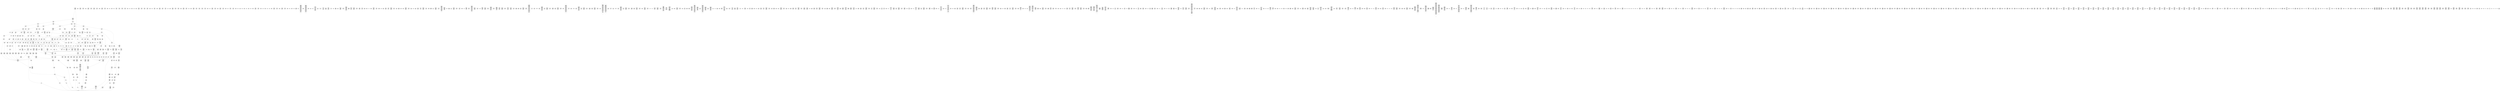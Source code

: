 /* Generated by GvGen v.1.0 (https://www.github.com/stricaud/gvgen) */

digraph G {
compound=true;
   node1 [label="[anywhere]"];
   node2 [label="# 0x0
PUSHX Data
PUSHX Data
MSTORE
PUSHX LogicData
CALLDATASIZE
LT
PUSHX Data
JUMPI
"];
   node3 [label="# 0xd
PUSHX Data
CALLDATALOAD
PUSHX BitData
SHR
PUSHX LogicData
GT
PUSHX Data
JUMPI
"];
   node4 [label="# 0x1e
PUSHX LogicData
GT
PUSHX Data
JUMPI
"];
   node5 [label="# 0x29
PUSHX LogicData
GT
PUSHX Data
JUMPI
"];
   node6 [label="# 0x34
PUSHX LogicData
EQ
PUSHX Data
JUMPI
"];
   node7 [label="# 0x3f
PUSHX LogicData
EQ
PUSHX Data
JUMPI
"];
   node8 [label="# 0x4a
PUSHX LogicData
EQ
PUSHX Data
JUMPI
"];
   node9 [label="# 0x55
PUSHX LogicData
EQ
PUSHX Data
JUMPI
"];
   node10 [label="# 0x60
PUSHX LogicData
EQ
PUSHX Data
JUMPI
"];
   node11 [label="# 0x6b
PUSHX LogicData
EQ
PUSHX Data
JUMPI
"];
   node12 [label="# 0x76
PUSHX Data
JUMP
"];
   node13 [label="# 0x7a
JUMPDEST
PUSHX LogicData
EQ
PUSHX Data
JUMPI
"];
   node14 [label="# 0x86
PUSHX LogicData
EQ
PUSHX Data
JUMPI
"];
   node15 [label="# 0x91
PUSHX LogicData
EQ
PUSHX Data
JUMPI
"];
   node16 [label="# 0x9c
PUSHX LogicData
EQ
PUSHX Data
JUMPI
"];
   node17 [label="# 0xa7
PUSHX LogicData
EQ
PUSHX Data
JUMPI
"];
   node18 [label="# 0xb2
PUSHX LogicData
EQ
PUSHX Data
JUMPI
"];
   node19 [label="# 0xbd
PUSHX Data
JUMP
"];
   node20 [label="# 0xc1
JUMPDEST
PUSHX LogicData
GT
PUSHX Data
JUMPI
"];
   node21 [label="# 0xcd
PUSHX LogicData
EQ
PUSHX Data
JUMPI
"];
   node22 [label="# 0xd8
PUSHX LogicData
EQ
PUSHX Data
JUMPI
"];
   node23 [label="# 0xe3
PUSHX LogicData
EQ
PUSHX Data
JUMPI
"];
   node24 [label="# 0xee
PUSHX LogicData
EQ
PUSHX Data
JUMPI
"];
   node25 [label="# 0xf9
PUSHX LogicData
EQ
PUSHX Data
JUMPI
"];
   node26 [label="# 0x104
PUSHX LogicData
EQ
PUSHX Data
JUMPI
"];
   node27 [label="# 0x10f
PUSHX Data
JUMP
"];
   node28 [label="# 0x113
JUMPDEST
PUSHX LogicData
EQ
PUSHX Data
JUMPI
"];
   node29 [label="# 0x11f
PUSHX LogicData
EQ
PUSHX Data
JUMPI
"];
   node30 [label="# 0x12a
PUSHX LogicData
EQ
PUSHX Data
JUMPI
"];
   node31 [label="# 0x135
PUSHX LogicData
EQ
PUSHX Data
JUMPI
"];
   node32 [label="# 0x140
PUSHX LogicData
EQ
PUSHX Data
JUMPI
"];
   node33 [label="# 0x14b
PUSHX Data
JUMP
"];
   node34 [label="# 0x14f
JUMPDEST
PUSHX LogicData
GT
PUSHX Data
JUMPI
"];
   node35 [label="# 0x15b
PUSHX LogicData
GT
PUSHX Data
JUMPI
"];
   node36 [label="# 0x166
PUSHX LogicData
EQ
PUSHX Data
JUMPI
"];
   node37 [label="# 0x171
PUSHX LogicData
EQ
PUSHX Data
JUMPI
"];
   node38 [label="# 0x17c
PUSHX LogicData
EQ
PUSHX Data
JUMPI
"];
   node39 [label="# 0x187
PUSHX LogicData
EQ
PUSHX Data
JUMPI
"];
   node40 [label="# 0x192
PUSHX LogicData
EQ
PUSHX Data
JUMPI
"];
   node41 [label="# 0x19d
PUSHX LogicData
EQ
PUSHX Data
JUMPI
"];
   node42 [label="# 0x1a8
PUSHX Data
JUMP
"];
   node43 [label="# 0x1ac
JUMPDEST
PUSHX LogicData
EQ
PUSHX Data
JUMPI
"];
   node44 [label="# 0x1b8
PUSHX LogicData
EQ
PUSHX Data
JUMPI
"];
   node45 [label="# 0x1c3
PUSHX LogicData
EQ
PUSHX Data
JUMPI
"];
   node46 [label="# 0x1ce
PUSHX LogicData
EQ
PUSHX Data
JUMPI
"];
   node47 [label="# 0x1d9
PUSHX LogicData
EQ
PUSHX Data
JUMPI
"];
   node48 [label="# 0x1e4
PUSHX LogicData
EQ
PUSHX Data
JUMPI
"];
   node49 [label="# 0x1ef
PUSHX Data
JUMP
"];
   node50 [label="# 0x1f3
JUMPDEST
PUSHX LogicData
GT
PUSHX Data
JUMPI
"];
   node51 [label="# 0x1ff
PUSHX LogicData
EQ
PUSHX Data
JUMPI
"];
   node52 [label="# 0x20a
PUSHX LogicData
EQ
PUSHX Data
JUMPI
"];
   node53 [label="# 0x215
PUSHX LogicData
EQ
PUSHX Data
JUMPI
"];
   node54 [label="# 0x220
PUSHX LogicData
EQ
PUSHX Data
JUMPI
"];
   node55 [label="# 0x22b
PUSHX LogicData
EQ
PUSHX Data
JUMPI
"];
   node56 [label="# 0x236
PUSHX LogicData
EQ
PUSHX Data
JUMPI
"];
   node57 [label="# 0x241
PUSHX Data
JUMP
"];
   node58 [label="# 0x245
JUMPDEST
PUSHX LogicData
EQ
PUSHX Data
JUMPI
"];
   node59 [label="# 0x251
PUSHX LogicData
EQ
PUSHX Data
JUMPI
"];
   node60 [label="# 0x25c
PUSHX LogicData
EQ
PUSHX Data
JUMPI
"];
   node61 [label="# 0x267
PUSHX LogicData
EQ
PUSHX Data
JUMPI
"];
   node62 [label="# 0x272
PUSHX LogicData
EQ
PUSHX Data
JUMPI
"];
   node63 [label="# 0x27d
JUMPDEST
PUSHX Data
REVERT
"];
   node64 [label="# 0x282
JUMPDEST
CALLVALUE
ISZERO
PUSHX Data
JUMPI
"];
   node65 [label="# 0x28a
PUSHX Data
REVERT
"];
   node66 [label="# 0x28e
JUMPDEST
PUSHX Data
PUSHX ArithData
CALLDATASIZE
SUB
ADD
PUSHX Data
PUSHX Data
JUMP
"];
   node67 [label="# 0x2a4
JUMPDEST
PUSHX Data
JUMP
"];
   node68 [label="# 0x2a9
JUMPDEST
PUSHX MemData
MLOAD
PUSHX Data
PUSHX Data
JUMP
"];
   node69 [label="# 0x2b6
JUMPDEST
PUSHX MemData
MLOAD
SUB
RETURN
"];
   node70 [label="# 0x2bf
JUMPDEST
CALLVALUE
ISZERO
PUSHX Data
JUMPI
"];
   node71 [label="# 0x2c7
PUSHX Data
REVERT
"];
   node72 [label="# 0x2cb
JUMPDEST
PUSHX Data
PUSHX ArithData
CALLDATASIZE
SUB
ADD
PUSHX Data
PUSHX Data
JUMP
"];
   node73 [label="# 0x2e1
JUMPDEST
PUSHX Data
JUMP
"];
   node74 [label="# 0x2e6
JUMPDEST
PUSHX MemData
MLOAD
PUSHX Data
PUSHX Data
JUMP
"];
   node75 [label="# 0x2f3
JUMPDEST
PUSHX MemData
MLOAD
SUB
RETURN
"];
   node76 [label="# 0x2fc
JUMPDEST
CALLVALUE
ISZERO
PUSHX Data
JUMPI
"];
   node77 [label="# 0x304
PUSHX Data
REVERT
"];
   node78 [label="# 0x308
JUMPDEST
PUSHX Data
PUSHX Data
JUMP
"];
   node79 [label="# 0x311
JUMPDEST
PUSHX MemData
MLOAD
PUSHX Data
PUSHX Data
JUMP
"];
   node80 [label="# 0x31e
JUMPDEST
PUSHX MemData
MLOAD
SUB
RETURN
"];
   node81 [label="# 0x327
JUMPDEST
CALLVALUE
ISZERO
PUSHX Data
JUMPI
"];
   node82 [label="# 0x32f
PUSHX Data
REVERT
"];
   node83 [label="# 0x333
JUMPDEST
PUSHX Data
PUSHX ArithData
CALLDATASIZE
SUB
ADD
PUSHX Data
PUSHX Data
JUMP
"];
   node84 [label="# 0x349
JUMPDEST
PUSHX Data
JUMP
"];
   node85 [label="# 0x34e
JUMPDEST
PUSHX MemData
MLOAD
PUSHX Data
PUSHX Data
JUMP
"];
   node86 [label="# 0x35b
JUMPDEST
PUSHX MemData
MLOAD
SUB
RETURN
"];
   node87 [label="# 0x364
JUMPDEST
CALLVALUE
ISZERO
PUSHX Data
JUMPI
"];
   node88 [label="# 0x36c
PUSHX Data
REVERT
"];
   node89 [label="# 0x370
JUMPDEST
PUSHX Data
PUSHX ArithData
CALLDATASIZE
SUB
ADD
PUSHX Data
PUSHX Data
JUMP
"];
   node90 [label="# 0x386
JUMPDEST
PUSHX Data
JUMP
"];
   node91 [label="# 0x38b
JUMPDEST
STOP
"];
   node92 [label="# 0x38d
JUMPDEST
CALLVALUE
ISZERO
PUSHX Data
JUMPI
"];
   node93 [label="# 0x395
PUSHX Data
REVERT
"];
   node94 [label="# 0x399
JUMPDEST
PUSHX Data
PUSHX ArithData
CALLDATASIZE
SUB
ADD
PUSHX Data
PUSHX Data
JUMP
"];
   node95 [label="# 0x3af
JUMPDEST
PUSHX Data
JUMP
"];
   node96 [label="# 0x3b4
JUMPDEST
STOP
"];
   node97 [label="# 0x3b6
JUMPDEST
CALLVALUE
ISZERO
PUSHX Data
JUMPI
"];
   node98 [label="# 0x3be
PUSHX Data
REVERT
"];
   node99 [label="# 0x3c2
JUMPDEST
PUSHX Data
PUSHX Data
JUMP
"];
   node100 [label="# 0x3cb
JUMPDEST
PUSHX MemData
MLOAD
PUSHX Data
PUSHX Data
JUMP
"];
   node101 [label="# 0x3d8
JUMPDEST
PUSHX MemData
MLOAD
SUB
RETURN
"];
   node102 [label="# 0x3e1
JUMPDEST
CALLVALUE
ISZERO
PUSHX Data
JUMPI
"];
   node103 [label="# 0x3e9
PUSHX Data
REVERT
"];
   node104 [label="# 0x3ed
JUMPDEST
PUSHX Data
PUSHX Data
JUMP
"];
   node105 [label="# 0x3f6
JUMPDEST
PUSHX MemData
MLOAD
PUSHX Data
PUSHX Data
JUMP
"];
   node106 [label="# 0x403
JUMPDEST
PUSHX MemData
MLOAD
SUB
RETURN
"];
   node107 [label="# 0x40c
JUMPDEST
CALLVALUE
ISZERO
PUSHX Data
JUMPI
"];
   node108 [label="# 0x414
PUSHX Data
REVERT
"];
   node109 [label="# 0x418
JUMPDEST
PUSHX Data
PUSHX Data
JUMP
"];
   node110 [label="# 0x421
JUMPDEST
PUSHX MemData
MLOAD
PUSHX Data
PUSHX Data
JUMP
"];
   node111 [label="# 0x42e
JUMPDEST
PUSHX MemData
MLOAD
SUB
RETURN
"];
   node112 [label="# 0x437
JUMPDEST
CALLVALUE
ISZERO
PUSHX Data
JUMPI
"];
   node113 [label="# 0x43f
PUSHX Data
REVERT
"];
   node114 [label="# 0x443
JUMPDEST
PUSHX Data
PUSHX Data
JUMP
"];
   node115 [label="# 0x44c
JUMPDEST
PUSHX MemData
MLOAD
PUSHX Data
PUSHX Data
JUMP
"];
   node116 [label="# 0x459
JUMPDEST
PUSHX MemData
MLOAD
SUB
RETURN
"];
   node117 [label="# 0x462
JUMPDEST
CALLVALUE
ISZERO
PUSHX Data
JUMPI
"];
   node118 [label="# 0x46a
PUSHX Data
REVERT
"];
   node119 [label="# 0x46e
JUMPDEST
PUSHX Data
PUSHX ArithData
CALLDATASIZE
SUB
ADD
PUSHX Data
PUSHX Data
JUMP
"];
   node120 [label="# 0x484
JUMPDEST
PUSHX Data
JUMP
"];
   node121 [label="# 0x489
JUMPDEST
STOP
"];
   node122 [label="# 0x48b
JUMPDEST
CALLVALUE
ISZERO
PUSHX Data
JUMPI
"];
   node123 [label="# 0x493
PUSHX Data
REVERT
"];
   node124 [label="# 0x497
JUMPDEST
PUSHX Data
PUSHX ArithData
CALLDATASIZE
SUB
ADD
PUSHX Data
PUSHX Data
JUMP
"];
   node125 [label="# 0x4ad
JUMPDEST
PUSHX Data
JUMP
"];
   node126 [label="# 0x4b2
JUMPDEST
STOP
"];
   node127 [label="# 0x4b4
JUMPDEST
CALLVALUE
ISZERO
PUSHX Data
JUMPI
"];
   node128 [label="# 0x4bc
PUSHX Data
REVERT
"];
   node129 [label="# 0x4c0
JUMPDEST
PUSHX Data
PUSHX ArithData
CALLDATASIZE
SUB
ADD
PUSHX Data
PUSHX Data
JUMP
"];
   node130 [label="# 0x4d6
JUMPDEST
PUSHX Data
JUMP
"];
   node131 [label="# 0x4db
JUMPDEST
PUSHX MemData
MLOAD
PUSHX Data
PUSHX Data
JUMP
"];
   node132 [label="# 0x4e8
JUMPDEST
PUSHX MemData
MLOAD
SUB
RETURN
"];
   node133 [label="# 0x4f1
JUMPDEST
CALLVALUE
ISZERO
PUSHX Data
JUMPI
"];
   node134 [label="# 0x4f9
PUSHX Data
REVERT
"];
   node135 [label="# 0x4fd
JUMPDEST
PUSHX Data
PUSHX Data
JUMP
"];
   node136 [label="# 0x506
JUMPDEST
PUSHX MemData
MLOAD
PUSHX Data
PUSHX Data
JUMP
"];
   node137 [label="# 0x513
JUMPDEST
PUSHX MemData
MLOAD
SUB
RETURN
"];
   node138 [label="# 0x51c
JUMPDEST
CALLVALUE
ISZERO
PUSHX Data
JUMPI
"];
   node139 [label="# 0x524
PUSHX Data
REVERT
"];
   node140 [label="# 0x528
JUMPDEST
PUSHX Data
PUSHX Data
JUMP
"];
   node141 [label="# 0x531
JUMPDEST
PUSHX MemData
MLOAD
PUSHX Data
PUSHX Data
JUMP
"];
   node142 [label="# 0x53e
JUMPDEST
PUSHX MemData
MLOAD
SUB
RETURN
"];
   node143 [label="# 0x547
JUMPDEST
CALLVALUE
ISZERO
PUSHX Data
JUMPI
"];
   node144 [label="# 0x54f
PUSHX Data
REVERT
"];
   node145 [label="# 0x553
JUMPDEST
PUSHX Data
PUSHX ArithData
CALLDATASIZE
SUB
ADD
PUSHX Data
PUSHX Data
JUMP
"];
   node146 [label="# 0x569
JUMPDEST
PUSHX Data
JUMP
"];
   node147 [label="# 0x56e
JUMPDEST
STOP
"];
   node148 [label="# 0x570
JUMPDEST
CALLVALUE
ISZERO
PUSHX Data
JUMPI
"];
   node149 [label="# 0x578
PUSHX Data
REVERT
"];
   node150 [label="# 0x57c
JUMPDEST
PUSHX Data
PUSHX Data
JUMP
"];
   node151 [label="# 0x585
JUMPDEST
PUSHX MemData
MLOAD
PUSHX Data
PUSHX Data
JUMP
"];
   node152 [label="# 0x592
JUMPDEST
PUSHX MemData
MLOAD
SUB
RETURN
"];
   node153 [label="# 0x59b
JUMPDEST
CALLVALUE
ISZERO
PUSHX Data
JUMPI
"];
   node154 [label="# 0x5a3
PUSHX Data
REVERT
"];
   node155 [label="# 0x5a7
JUMPDEST
PUSHX Data
PUSHX ArithData
CALLDATASIZE
SUB
ADD
PUSHX Data
PUSHX Data
JUMP
"];
   node156 [label="# 0x5bd
JUMPDEST
PUSHX Data
JUMP
"];
   node157 [label="# 0x5c2
JUMPDEST
PUSHX MemData
MLOAD
PUSHX Data
PUSHX Data
JUMP
"];
   node158 [label="# 0x5cf
JUMPDEST
PUSHX MemData
MLOAD
SUB
RETURN
"];
   node159 [label="# 0x5d8
JUMPDEST
CALLVALUE
ISZERO
PUSHX Data
JUMPI
"];
   node160 [label="# 0x5e0
PUSHX Data
REVERT
"];
   node161 [label="# 0x5e4
JUMPDEST
PUSHX Data
PUSHX Data
JUMP
"];
   node162 [label="# 0x5ed
JUMPDEST
PUSHX MemData
MLOAD
PUSHX Data
PUSHX Data
JUMP
"];
   node163 [label="# 0x5fa
JUMPDEST
PUSHX MemData
MLOAD
SUB
RETURN
"];
   node164 [label="# 0x603
JUMPDEST
CALLVALUE
ISZERO
PUSHX Data
JUMPI
"];
   node165 [label="# 0x60b
PUSHX Data
REVERT
"];
   node166 [label="# 0x60f
JUMPDEST
PUSHX Data
PUSHX Data
JUMP
"];
   node167 [label="# 0x618
JUMPDEST
STOP
"];
   node168 [label="# 0x61a
JUMPDEST
CALLVALUE
ISZERO
PUSHX Data
JUMPI
"];
   node169 [label="# 0x622
PUSHX Data
REVERT
"];
   node170 [label="# 0x626
JUMPDEST
PUSHX Data
PUSHX ArithData
CALLDATASIZE
SUB
ADD
PUSHX Data
PUSHX Data
JUMP
"];
   node171 [label="# 0x63c
JUMPDEST
PUSHX Data
JUMP
"];
   node172 [label="# 0x641
JUMPDEST
PUSHX MemData
MLOAD
PUSHX Data
PUSHX Data
JUMP
"];
   node173 [label="# 0x64e
JUMPDEST
PUSHX MemData
MLOAD
SUB
RETURN
"];
   node174 [label="# 0x657
JUMPDEST
CALLVALUE
ISZERO
PUSHX Data
JUMPI
"];
   node175 [label="# 0x65f
PUSHX Data
REVERT
"];
   node176 [label="# 0x663
JUMPDEST
PUSHX Data
PUSHX Data
JUMP
"];
   node177 [label="# 0x66c
JUMPDEST
PUSHX MemData
MLOAD
PUSHX Data
PUSHX Data
JUMP
"];
   node178 [label="# 0x679
JUMPDEST
PUSHX MemData
MLOAD
SUB
RETURN
"];
   node179 [label="# 0x682
JUMPDEST
CALLVALUE
ISZERO
PUSHX Data
JUMPI
"];
   node180 [label="# 0x68a
PUSHX Data
REVERT
"];
   node181 [label="# 0x68e
JUMPDEST
PUSHX Data
PUSHX ArithData
CALLDATASIZE
SUB
ADD
PUSHX Data
PUSHX Data
JUMP
"];
   node182 [label="# 0x6a4
JUMPDEST
PUSHX Data
JUMP
"];
   node183 [label="# 0x6a9
JUMPDEST
PUSHX MemData
MLOAD
PUSHX Data
PUSHX Data
JUMP
"];
   node184 [label="# 0x6b6
JUMPDEST
PUSHX MemData
MLOAD
SUB
RETURN
"];
   node185 [label="# 0x6bf
JUMPDEST
CALLVALUE
ISZERO
PUSHX Data
JUMPI
"];
   node186 [label="# 0x6c7
PUSHX Data
REVERT
"];
   node187 [label="# 0x6cb
JUMPDEST
PUSHX Data
PUSHX Data
JUMP
"];
   node188 [label="# 0x6d4
JUMPDEST
STOP
"];
   node189 [label="# 0x6d6
JUMPDEST
CALLVALUE
ISZERO
PUSHX Data
JUMPI
"];
   node190 [label="# 0x6de
PUSHX Data
REVERT
"];
   node191 [label="# 0x6e2
JUMPDEST
PUSHX Data
PUSHX ArithData
CALLDATASIZE
SUB
ADD
PUSHX Data
PUSHX Data
JUMP
"];
   node192 [label="# 0x6f8
JUMPDEST
PUSHX Data
JUMP
"];
   node193 [label="# 0x6fd
JUMPDEST
PUSHX MemData
MLOAD
PUSHX Data
PUSHX Data
JUMP
"];
   node194 [label="# 0x70a
JUMPDEST
PUSHX MemData
MLOAD
SUB
RETURN
"];
   node195 [label="# 0x713
JUMPDEST
CALLVALUE
ISZERO
PUSHX Data
JUMPI
"];
   node196 [label="# 0x71b
PUSHX Data
REVERT
"];
   node197 [label="# 0x71f
JUMPDEST
PUSHX Data
PUSHX Data
JUMP
"];
   node198 [label="# 0x728
JUMPDEST
PUSHX MemData
MLOAD
PUSHX Data
PUSHX Data
JUMP
"];
   node199 [label="# 0x735
JUMPDEST
PUSHX MemData
MLOAD
SUB
RETURN
"];
   node200 [label="# 0x73e
JUMPDEST
CALLVALUE
ISZERO
PUSHX Data
JUMPI
"];
   node201 [label="# 0x746
PUSHX Data
REVERT
"];
   node202 [label="# 0x74a
JUMPDEST
PUSHX Data
PUSHX Data
JUMP
"];
   node203 [label="# 0x753
JUMPDEST
PUSHX MemData
MLOAD
PUSHX Data
PUSHX Data
JUMP
"];
   node204 [label="# 0x760
JUMPDEST
PUSHX MemData
MLOAD
SUB
RETURN
"];
   node205 [label="# 0x769
JUMPDEST
CALLVALUE
ISZERO
PUSHX Data
JUMPI
"];
   node206 [label="# 0x771
PUSHX Data
REVERT
"];
   node207 [label="# 0x775
JUMPDEST
PUSHX Data
PUSHX Data
JUMP
"];
   node208 [label="# 0x77e
JUMPDEST
PUSHX MemData
MLOAD
PUSHX Data
PUSHX Data
JUMP
"];
   node209 [label="# 0x78b
JUMPDEST
PUSHX MemData
MLOAD
SUB
RETURN
"];
   node210 [label="# 0x794
JUMPDEST
PUSHX Data
PUSHX ArithData
CALLDATASIZE
SUB
ADD
PUSHX Data
PUSHX Data
JUMP
"];
   node211 [label="# 0x7a9
JUMPDEST
PUSHX Data
JUMP
"];
   node212 [label="# 0x7ae
JUMPDEST
STOP
"];
   node213 [label="# 0x7b0
JUMPDEST
CALLVALUE
ISZERO
PUSHX Data
JUMPI
"];
   node214 [label="# 0x7b8
PUSHX Data
REVERT
"];
   node215 [label="# 0x7bc
JUMPDEST
PUSHX Data
PUSHX Data
JUMP
"];
   node216 [label="# 0x7c5
JUMPDEST
PUSHX MemData
MLOAD
PUSHX Data
PUSHX Data
JUMP
"];
   node217 [label="# 0x7d2
JUMPDEST
PUSHX MemData
MLOAD
SUB
RETURN
"];
   node218 [label="# 0x7db
JUMPDEST
CALLVALUE
ISZERO
PUSHX Data
JUMPI
"];
   node219 [label="# 0x7e3
PUSHX Data
REVERT
"];
   node220 [label="# 0x7e7
JUMPDEST
PUSHX Data
PUSHX ArithData
CALLDATASIZE
SUB
ADD
PUSHX Data
PUSHX Data
JUMP
"];
   node221 [label="# 0x7fd
JUMPDEST
PUSHX Data
JUMP
"];
   node222 [label="# 0x802
JUMPDEST
PUSHX MemData
MLOAD
PUSHX Data
PUSHX Data
JUMP
"];
   node223 [label="# 0x80f
JUMPDEST
PUSHX MemData
MLOAD
SUB
RETURN
"];
   node224 [label="# 0x818
JUMPDEST
CALLVALUE
ISZERO
PUSHX Data
JUMPI
"];
   node225 [label="# 0x820
PUSHX Data
REVERT
"];
   node226 [label="# 0x824
JUMPDEST
PUSHX Data
PUSHX ArithData
CALLDATASIZE
SUB
ADD
PUSHX Data
PUSHX Data
JUMP
"];
   node227 [label="# 0x83a
JUMPDEST
PUSHX Data
JUMP
"];
   node228 [label="# 0x83f
JUMPDEST
STOP
"];
   node229 [label="# 0x841
JUMPDEST
CALLVALUE
ISZERO
PUSHX Data
JUMPI
"];
   node230 [label="# 0x849
PUSHX Data
REVERT
"];
   node231 [label="# 0x84d
JUMPDEST
PUSHX Data
PUSHX Data
JUMP
"];
   node232 [label="# 0x856
JUMPDEST
PUSHX MemData
MLOAD
PUSHX Data
PUSHX Data
JUMP
"];
   node233 [label="# 0x863
JUMPDEST
PUSHX MemData
MLOAD
SUB
RETURN
"];
   node234 [label="# 0x86c
JUMPDEST
CALLVALUE
ISZERO
PUSHX Data
JUMPI
"];
   node235 [label="# 0x874
PUSHX Data
REVERT
"];
   node236 [label="# 0x878
JUMPDEST
PUSHX Data
PUSHX Data
JUMP
"];
   node237 [label="# 0x881
JUMPDEST
PUSHX MemData
MLOAD
PUSHX Data
PUSHX Data
JUMP
"];
   node238 [label="# 0x88e
JUMPDEST
PUSHX MemData
MLOAD
SUB
RETURN
"];
   node239 [label="# 0x897
JUMPDEST
CALLVALUE
ISZERO
PUSHX Data
JUMPI
"];
   node240 [label="# 0x89f
PUSHX Data
REVERT
"];
   node241 [label="# 0x8a3
JUMPDEST
PUSHX Data
PUSHX ArithData
CALLDATASIZE
SUB
ADD
PUSHX Data
PUSHX Data
JUMP
"];
   node242 [label="# 0x8b9
JUMPDEST
PUSHX Data
JUMP
"];
   node243 [label="# 0x8be
JUMPDEST
STOP
"];
   node244 [label="# 0x8c0
JUMPDEST
CALLVALUE
ISZERO
PUSHX Data
JUMPI
"];
   node245 [label="# 0x8c8
PUSHX Data
REVERT
"];
   node246 [label="# 0x8cc
JUMPDEST
PUSHX Data
PUSHX ArithData
CALLDATASIZE
SUB
ADD
PUSHX Data
PUSHX Data
JUMP
"];
   node247 [label="# 0x8e2
JUMPDEST
PUSHX Data
JUMP
"];
   node248 [label="# 0x8e7
JUMPDEST
STOP
"];
   node249 [label="# 0x8e9
JUMPDEST
CALLVALUE
ISZERO
PUSHX Data
JUMPI
"];
   node250 [label="# 0x8f1
PUSHX Data
REVERT
"];
   node251 [label="# 0x8f5
JUMPDEST
PUSHX Data
PUSHX ArithData
CALLDATASIZE
SUB
ADD
PUSHX Data
PUSHX Data
JUMP
"];
   node252 [label="# 0x90b
JUMPDEST
PUSHX Data
JUMP
"];
   node253 [label="# 0x910
JUMPDEST
STOP
"];
   node254 [label="# 0x912
JUMPDEST
CALLVALUE
ISZERO
PUSHX Data
JUMPI
"];
   node255 [label="# 0x91a
PUSHX Data
REVERT
"];
   node256 [label="# 0x91e
JUMPDEST
PUSHX Data
PUSHX ArithData
CALLDATASIZE
SUB
ADD
PUSHX Data
PUSHX Data
JUMP
"];
   node257 [label="# 0x934
JUMPDEST
PUSHX Data
JUMP
"];
   node258 [label="# 0x939
JUMPDEST
STOP
"];
   node259 [label="# 0x93b
JUMPDEST
CALLVALUE
ISZERO
PUSHX Data
JUMPI
"];
   node260 [label="# 0x943
PUSHX Data
REVERT
"];
   node261 [label="# 0x947
JUMPDEST
PUSHX Data
PUSHX ArithData
CALLDATASIZE
SUB
ADD
PUSHX Data
PUSHX Data
JUMP
"];
   node262 [label="# 0x95d
JUMPDEST
PUSHX Data
JUMP
"];
   node263 [label="# 0x962
JUMPDEST
PUSHX MemData
MLOAD
PUSHX Data
PUSHX Data
JUMP
"];
   node264 [label="# 0x96f
JUMPDEST
PUSHX MemData
MLOAD
SUB
RETURN
"];
   node265 [label="# 0x978
JUMPDEST
CALLVALUE
ISZERO
PUSHX Data
JUMPI
"];
   node266 [label="# 0x980
PUSHX Data
REVERT
"];
   node267 [label="# 0x984
JUMPDEST
PUSHX Data
PUSHX ArithData
CALLDATASIZE
SUB
ADD
PUSHX Data
PUSHX Data
JUMP
"];
   node268 [label="# 0x99a
JUMPDEST
PUSHX Data
JUMP
"];
   node269 [label="# 0x99f
JUMPDEST
STOP
"];
   node270 [label="# 0x9a1
JUMPDEST
CALLVALUE
ISZERO
PUSHX Data
JUMPI
"];
   node271 [label="# 0x9a9
PUSHX Data
REVERT
"];
   node272 [label="# 0x9ad
JUMPDEST
PUSHX Data
PUSHX ArithData
CALLDATASIZE
SUB
ADD
PUSHX Data
PUSHX Data
JUMP
"];
   node273 [label="# 0x9c3
JUMPDEST
PUSHX Data
JUMP
"];
   node274 [label="# 0x9c8
JUMPDEST
STOP
"];
   node275 [label="# 0x9ca
JUMPDEST
CALLVALUE
ISZERO
PUSHX Data
JUMPI
"];
   node276 [label="# 0x9d2
PUSHX Data
REVERT
"];
   node277 [label="# 0x9d6
JUMPDEST
PUSHX Data
PUSHX Data
JUMP
"];
   node278 [label="# 0x9df
JUMPDEST
STOP
"];
   node279 [label="# 0x9e1
JUMPDEST
CALLVALUE
ISZERO
PUSHX Data
JUMPI
"];
   node280 [label="# 0x9e9
PUSHX Data
REVERT
"];
   node281 [label="# 0x9ed
JUMPDEST
PUSHX Data
PUSHX ArithData
CALLDATASIZE
SUB
ADD
PUSHX Data
PUSHX Data
JUMP
"];
   node282 [label="# 0xa03
JUMPDEST
PUSHX Data
JUMP
"];
   node283 [label="# 0xa08
JUMPDEST
PUSHX MemData
MLOAD
PUSHX Data
PUSHX Data
JUMP
"];
   node284 [label="# 0xa15
JUMPDEST
PUSHX MemData
MLOAD
SUB
RETURN
"];
   node285 [label="# 0xa1e
JUMPDEST
CALLVALUE
ISZERO
PUSHX Data
JUMPI
"];
   node286 [label="# 0xa26
PUSHX Data
REVERT
"];
   node287 [label="# 0xa2a
JUMPDEST
PUSHX Data
PUSHX ArithData
CALLDATASIZE
SUB
ADD
PUSHX Data
PUSHX Data
JUMP
"];
   node288 [label="# 0xa40
JUMPDEST
PUSHX Data
JUMP
"];
   node289 [label="# 0xa45
JUMPDEST
PUSHX MemData
MLOAD
PUSHX Data
PUSHX Data
JUMP
"];
   node290 [label="# 0xa52
JUMPDEST
PUSHX MemData
MLOAD
SUB
RETURN
"];
   node291 [label="# 0xa5b
JUMPDEST
CALLVALUE
ISZERO
PUSHX Data
JUMPI
"];
   node292 [label="# 0xa63
PUSHX Data
REVERT
"];
   node293 [label="# 0xa67
JUMPDEST
PUSHX Data
PUSHX ArithData
CALLDATASIZE
SUB
ADD
PUSHX Data
PUSHX Data
JUMP
"];
   node294 [label="# 0xa7d
JUMPDEST
PUSHX Data
JUMP
"];
   node295 [label="# 0xa82
JUMPDEST
STOP
"];
   node296 [label="# 0xa84
JUMPDEST
CALLVALUE
ISZERO
PUSHX Data
JUMPI
"];
   node297 [label="# 0xa8c
PUSHX Data
REVERT
"];
   node298 [label="# 0xa90
JUMPDEST
PUSHX Data
PUSHX ArithData
CALLDATASIZE
SUB
ADD
PUSHX Data
PUSHX Data
JUMP
"];
   node299 [label="# 0xaa6
JUMPDEST
PUSHX Data
JUMP
"];
   node300 [label="# 0xaab
JUMPDEST
STOP
"];
   node301 [label="# 0xaad
JUMPDEST
PUSHX Data
PUSHX Data
PUSHX Data
JUMP
"];
   node302 [label="# 0xab8
JUMPDEST
JUMP
"];
   node303 [label="# 0xabf
JUMPDEST
PUSHX Data
PUSHX Data
PUSHX ArithData
PUSHX Data
MSTORE
PUSHX ArithData
ADD
MSTORE
PUSHX ArithData
ADD
PUSHX Data
SHA3
PUSHX ArithData
PUSHX BitData
AND
PUSHX BitData
AND
MSTORE
PUSHX ArithData
ADD
MSTORE
PUSHX ArithData
ADD
PUSHX Data
SHA3
PUSHX ArithData
SLOAD
PUSHX ArithData
EXP
DIV
PUSHX BitData
AND
ISZERO
PUSHX Data
JUMPI
"];
   node304 [label="# 0xb26
PUSHX Data
PUSHX Data
JUMP
"];
   node305 [label="# 0xb2e
JUMPDEST
PUSHX Data
PUSHX ArithData
PUSHX Data
MSTORE
PUSHX ArithData
ADD
MSTORE
PUSHX ArithData
ADD
PUSHX Data
SHA3
PUSHX ArithData
PUSHX BitData
AND
PUSHX BitData
AND
MSTORE
PUSHX ArithData
ADD
MSTORE
PUSHX ArithData
ADD
PUSHX Data
SHA3
PUSHX ArithData
SLOAD
PUSHX ArithData
EXP
DIV
PUSHX BitData
AND
ISZERO
PUSHX Data
JUMPI
"];
   node306 [label="# 0xb93
PUSHX Data
PUSHX Data
JUMP
"];
   node307 [label="# 0xb9b
JUMPDEST
PUSHX Data
"];
   node308 [label="# 0xba0
JUMPDEST
JUMP
"];
   node309 [label="# 0xba5
JUMPDEST
PUSHX Data
PUSHX StorData
SLOAD
PUSHX Data
PUSHX Data
JUMP
"];
   node310 [label="# 0xbb4
JUMPDEST
PUSHX ArithData
ADD
PUSHX ArithData
DIV
MUL
PUSHX ArithData
ADD
PUSHX MemData
MLOAD
ADD
PUSHX Data
MSTORE
MSTORE
PUSHX ArithData
ADD
SLOAD
PUSHX Data
PUSHX Data
JUMP
"];
   node311 [label="# 0xbe0
JUMPDEST
ISZERO
PUSHX Data
JUMPI
"];
   node312 [label="# 0xbe7
PUSHX LogicData
LT
PUSHX Data
JUMPI
"];
   node313 [label="# 0xbef
PUSHX ArithData
SLOAD
DIV
MUL
MSTORE
PUSHX ArithData
ADD
PUSHX Data
JUMP
"];
   node314 [label="# 0xc02
JUMPDEST
ADD
PUSHX Data
MSTORE
PUSHX Data
PUSHX Data
SHA3
"];
   node315 [label="# 0xc10
JUMPDEST
SLOAD
MSTORE
PUSHX ArithData
ADD
PUSHX ArithData
ADD
GT
PUSHX Data
JUMPI
"];
   node316 [label="# 0xc24
SUB
PUSHX BitData
AND
ADD
"];
   node317 [label="# 0xc2d
JUMPDEST
JUMP
"];
   node318 [label="# 0xc37
JUMPDEST
PUSHX Data
PUSHX Data
PUSHX Data
JUMP
"];
   node319 [label="# 0xc42
JUMPDEST
PUSHX Data
JUMPI
"];
   node320 [label="# 0xc47
PUSHX MemData
MLOAD
PUSHX Data
MSTORE
PUSHX ArithData
ADD
PUSHX Data
PUSHX Data
JUMP
"];
   node321 [label="# 0xc78
JUMPDEST
PUSHX MemData
MLOAD
SUB
REVERT
"];
   node322 [label="# 0xc81
JUMPDEST
PUSHX Data
PUSHX ArithData
MSTORE
PUSHX ArithData
ADD
MSTORE
PUSHX ArithData
ADD
PUSHX Data
SHA3
PUSHX ArithData
SLOAD
PUSHX ArithData
EXP
DIV
PUSHX BitData
AND
JUMP
"];
   node323 [label="# 0xcbc
JUMPDEST
PUSHX Data
PUSHX Data
PUSHX Data
JUMP
"];
   node324 [label="# 0xcc7
JUMPDEST
PUSHX BitData
AND
PUSHX BitData
AND
EQ
ISZERO
PUSHX Data
JUMPI
"];
   node325 [label="# 0xcfe
PUSHX MemData
MLOAD
PUSHX Data
MSTORE
PUSHX ArithData
ADD
PUSHX Data
PUSHX Data
JUMP
"];
   node326 [label="# 0xd2f
JUMPDEST
PUSHX MemData
MLOAD
SUB
REVERT
"];
   node327 [label="# 0xd38
JUMPDEST
PUSHX BitData
AND
PUSHX Data
PUSHX Data
JUMP
"];
   node328 [label="# 0xd57
JUMPDEST
PUSHX BitData
AND
EQ
PUSHX Data
JUMPI
"];
   node329 [label="# 0xd74
PUSHX Data
PUSHX Data
PUSHX Data
JUMP
"];
   node330 [label="# 0xd80
JUMPDEST
PUSHX Data
JUMP
"];
   node331 [label="# 0xd85
JUMPDEST
"];
   node332 [label="# 0xd86
JUMPDEST
PUSHX Data
JUMPI
"];
   node333 [label="# 0xd8b
PUSHX MemData
MLOAD
PUSHX Data
MSTORE
PUSHX ArithData
ADD
PUSHX Data
PUSHX Data
JUMP
"];
   node334 [label="# 0xdbc
JUMPDEST
PUSHX MemData
MLOAD
SUB
REVERT
"];
   node335 [label="# 0xdc5
JUMPDEST
PUSHX Data
PUSHX Data
JUMP
"];
   node336 [label="# 0xdcf
JUMPDEST
JUMP
"];
   node337 [label="# 0xdd4
JUMPDEST
PUSHX Data
PUSHX Data
JUMP
"];
   node338 [label="# 0xddc
JUMPDEST
PUSHX BitData
AND
PUSHX Data
PUSHX Data
JUMP
"];
   node339 [label="# 0xdfa
JUMPDEST
PUSHX BitData
AND
EQ
PUSHX Data
JUMPI
"];
   node340 [label="# 0xe16
PUSHX MemData
MLOAD
PUSHX Data
MSTORE
PUSHX ArithData
ADD
PUSHX Data
PUSHX Data
JUMP
"];
   node341 [label="# 0xe47
JUMPDEST
PUSHX MemData
MLOAD
SUB
REVERT
"];
   node342 [label="# 0xe50
JUMPDEST
PUSHX Data
SSTORE
JUMP
"];
   node343 [label="# 0xe5a
JUMPDEST
PUSHX Data
PUSHX StorData
SLOAD
JUMP
"];
   node344 [label="# 0xe67
JUMPDEST
PUSHX StorData
SLOAD
JUMP
"];
   node345 [label="# 0xe6d
JUMPDEST
PUSHX StorData
SLOAD
JUMP
"];
   node346 [label="# 0xe73
JUMPDEST
PUSHX Data
SLOAD
PUSHX ArithData
EXP
DIV
PUSHX BitData
AND
JUMP
"];
   node347 [label="# 0xe84
JUMPDEST
PUSHX Data
PUSHX Data
PUSHX Data
JUMP
"];
   node348 [label="# 0xe8f
JUMPDEST
PUSHX Data
JUMP
"];
   node349 [label="# 0xe95
JUMPDEST
PUSHX Data
JUMPI
"];
   node350 [label="# 0xe9a
PUSHX MemData
MLOAD
PUSHX Data
MSTORE
PUSHX ArithData
ADD
PUSHX Data
PUSHX Data
JUMP
"];
   node351 [label="# 0xecb
JUMPDEST
PUSHX MemData
MLOAD
SUB
REVERT
"];
   node352 [label="# 0xed4
JUMPDEST
PUSHX Data
PUSHX Data
JUMP
"];
   node353 [label="# 0xedf
JUMPDEST
JUMP
"];
   node354 [label="# 0xee4
JUMPDEST
PUSHX Data
PUSHX Data
JUMP
"];
   node355 [label="# 0xeec
JUMPDEST
PUSHX BitData
AND
PUSHX Data
PUSHX Data
JUMP
"];
   node356 [label="# 0xf0a
JUMPDEST
PUSHX BitData
AND
EQ
PUSHX Data
JUMPI
"];
   node357 [label="# 0xf26
PUSHX MemData
MLOAD
PUSHX Data
MSTORE
PUSHX ArithData
ADD
PUSHX Data
PUSHX Data
JUMP
"];
   node358 [label="# 0xf57
JUMPDEST
PUSHX MemData
MLOAD
SUB
REVERT
"];
   node359 [label="# 0xf60
JUMPDEST
PUSHX Data
SSTORE
JUMP
"];
   node360 [label="# 0xf6a
JUMPDEST
PUSHX Data
PUSHX Data
PUSHX Data
JUMP
"];
   node361 [label="# 0xf75
JUMPDEST
LT
PUSHX Data
JUMPI
"];
   node362 [label="# 0xf7c
PUSHX MemData
MLOAD
PUSHX Data
MSTORE
PUSHX ArithData
ADD
PUSHX Data
PUSHX Data
JUMP
"];
   node363 [label="# 0xfad
JUMPDEST
PUSHX MemData
MLOAD
SUB
REVERT
"];
   node364 [label="# 0xfb6
JUMPDEST
PUSHX Data
PUSHX ArithData
PUSHX BitData
AND
PUSHX BitData
AND
MSTORE
PUSHX ArithData
ADD
MSTORE
PUSHX ArithData
ADD
PUSHX Data
SHA3
PUSHX ArithData
MSTORE
PUSHX ArithData
ADD
MSTORE
PUSHX ArithData
ADD
PUSHX Data
SHA3
SLOAD
JUMP
"];
   node365 [label="# 0x100f
JUMPDEST
PUSHX StorData
SLOAD
JUMP
"];
   node366 [label="# 0x1015
JUMPDEST
PUSHX StorData
SLOAD
JUMP
"];
   node367 [label="# 0x101b
JUMPDEST
PUSHX Data
PUSHX MemData
MLOAD
PUSHX ArithData
ADD
PUSHX Data
MSTORE
PUSHX Data
MSTORE
PUSHX Data
JUMP
"];
   node368 [label="# 0x1036
JUMPDEST
JUMP
"];
   node369 [label="# 0x103b
JUMPDEST
PUSHX StorData
SLOAD
JUMP
"];
   node370 [label="# 0x1041
JUMPDEST
PUSHX Data
PUSHX Data
PUSHX Data
JUMP
"];
   node371 [label="# 0x104b
JUMPDEST
LT
PUSHX Data
JUMPI
"];
   node372 [label="# 0x1052
PUSHX MemData
MLOAD
PUSHX Data
MSTORE
PUSHX ArithData
ADD
PUSHX Data
PUSHX Data
JUMP
"];
   node373 [label="# 0x1083
JUMPDEST
PUSHX MemData
MLOAD
SUB
REVERT
"];
   node374 [label="# 0x108c
JUMPDEST
PUSHX StorData
SLOAD
LT
PUSHX Data
JUMPI
"];
   node375 [label="# 0x1098
PUSHX Data
PUSHX Data
JUMP
"];
   node376 [label="# 0x109f
JUMPDEST
"];
   node377 [label="# 0x10a0
JUMPDEST
PUSHX Data
MSTORE
PUSHX Data
PUSHX Data
SHA3
ADD
SLOAD
JUMP
"];
   node378 [label="# 0x10b2
JUMPDEST
PUSHX StorData
SLOAD
JUMP
"];
   node379 [label="# 0x10b8
JUMPDEST
PUSHX Data
PUSHX Data
JUMP
"];
   node380 [label="# 0x10c0
JUMPDEST
PUSHX BitData
AND
PUSHX Data
PUSHX Data
JUMP
"];
   node381 [label="# 0x10de
JUMPDEST
PUSHX BitData
AND
EQ
PUSHX Data
JUMPI
"];
   node382 [label="# 0x10fa
PUSHX MemData
MLOAD
PUSHX Data
MSTORE
PUSHX ArithData
ADD
PUSHX Data
PUSHX Data
JUMP
"];
   node383 [label="# 0x112b
JUMPDEST
PUSHX MemData
MLOAD
SUB
REVERT
"];
   node384 [label="# 0x1134
JUMPDEST
PUSHX LogicData
PUSHX StorData
PUSHX ArithData
PUSHX ArithData
EXP
SLOAD
PUSHX ArithData
MUL
NOT
AND
ISZERO
ISZERO
MUL
OR
SSTORE
JUMP
"];
   node385 [label="# 0x1151
JUMPDEST
PUSHX Data
PUSHX Data
PUSHX ArithData
MSTORE
PUSHX ArithData
ADD
MSTORE
PUSHX ArithData
ADD
PUSHX Data
SHA3
PUSHX ArithData
SLOAD
PUSHX ArithData
EXP
DIV
PUSHX BitData
AND
PUSHX BitData
PUSHX BitData
AND
PUSHX BitData
AND
EQ
ISZERO
PUSHX Data
JUMPI
"];
   node386 [label="# 0x11c0
PUSHX MemData
MLOAD
PUSHX Data
MSTORE
PUSHX ArithData
ADD
PUSHX Data
PUSHX Data
JUMP
"];
   node387 [label="# 0x11f1
JUMPDEST
PUSHX MemData
MLOAD
SUB
REVERT
"];
   node388 [label="# 0x11fa
JUMPDEST
JUMP
"];
   node389 [label="# 0x1203
JUMPDEST
PUSHX StorData
SLOAD
JUMP
"];
   node390 [label="# 0x1209
JUMPDEST
PUSHX BitData
PUSHX BitData
AND
PUSHX BitData
AND
EQ
ISZERO
PUSHX Data
JUMPI
"];
   node391 [label="# 0x1240
PUSHX MemData
MLOAD
PUSHX Data
MSTORE
PUSHX ArithData
ADD
PUSHX Data
PUSHX Data
JUMP
"];
   node392 [label="# 0x1271
JUMPDEST
PUSHX MemData
MLOAD
SUB
REVERT
"];
   node393 [label="# 0x127a
JUMPDEST
PUSHX Data
PUSHX ArithData
PUSHX BitData
AND
PUSHX BitData
AND
MSTORE
PUSHX ArithData
ADD
MSTORE
PUSHX ArithData
ADD
PUSHX Data
SHA3
SLOAD
JUMP
"];
   node394 [label="# 0x12c1
JUMPDEST
PUSHX Data
PUSHX Data
JUMP
"];
   node395 [label="# 0x12c9
JUMPDEST
PUSHX BitData
AND
PUSHX Data
PUSHX Data
JUMP
"];
   node396 [label="# 0x12e7
JUMPDEST
PUSHX BitData
AND
EQ
PUSHX Data
JUMPI
"];
   node397 [label="# 0x1303
PUSHX MemData
MLOAD
PUSHX Data
MSTORE
PUSHX ArithData
ADD
PUSHX Data
PUSHX Data
JUMP
"];
   node398 [label="# 0x1334
JUMPDEST
PUSHX MemData
MLOAD
SUB
REVERT
"];
   node399 [label="# 0x133d
JUMPDEST
PUSHX Data
PUSHX Data
PUSHX Data
JUMP
"];
   node400 [label="# 0x1347
JUMPDEST
JUMP
"];
   node401 [label="# 0x1349
JUMPDEST
PUSHX Data
PUSHX Data
PUSHX ArithData
MSTORE
PUSHX ArithData
ADD
MSTORE
PUSHX ArithData
ADD
PUSHX Data
SHA3
SLOAD
JUMP
"];
   node402 [label="# 0x1366
JUMPDEST
PUSHX StorData
SLOAD
JUMP
"];
   node403 [label="# 0x136c
JUMPDEST
PUSHX StorData
SLOAD
JUMP
"];
   node404 [label="# 0x1372
JUMPDEST
PUSHX Data
PUSHX StorData
PUSHX ArithData
SLOAD
PUSHX ArithData
EXP
DIV
PUSHX BitData
AND
JUMP
"];
   node405 [label="# 0x139c
JUMPDEST
CALLER
PUSHX BitData
AND
ORIGIN
PUSHX BitData
AND
EQ
PUSHX Data
JUMPI
"];
   node406 [label="# 0x13d1
PUSHX MemData
MLOAD
PUSHX Data
MSTORE
PUSHX ArithData
ADD
PUSHX Data
PUSHX Data
JUMP
"];
   node407 [label="# 0x1402
JUMPDEST
PUSHX MemData
MLOAD
SUB
REVERT
"];
   node408 [label="# 0x140b
JUMPDEST
PUSHX Data
SLOAD
PUSHX ArithData
EXP
DIV
PUSHX BitData
AND
PUSHX Data
JUMPI
"];
   node409 [label="# 0x141e
PUSHX MemData
MLOAD
PUSHX Data
MSTORE
PUSHX ArithData
ADD
PUSHX Data
PUSHX Data
JUMP
"];
   node410 [label="# 0x144f
JUMPDEST
PUSHX MemData
MLOAD
SUB
REVERT
"];
   node411 [label="# 0x1458
JUMPDEST
PUSHX Data
PUSHX Data
PUSHX Data
JUMP
"];
   node412 [label="# 0x1464
JUMPDEST
PUSHX Data
PUSHX Data
JUMP
"];
   node413 [label="# 0x146e
JUMPDEST
GT
ISZERO
PUSHX Data
JUMPI
"];
   node414 [label="# 0x1475
PUSHX MemData
MLOAD
PUSHX Data
MSTORE
PUSHX ArithData
ADD
PUSHX Data
PUSHX Data
JUMP
"];
   node415 [label="# 0x14a6
JUMPDEST
PUSHX MemData
MLOAD
SUB
REVERT
"];
   node416 [label="# 0x14af
JUMPDEST
PUSHX Data
CALLER
PUSHX Data
TIMESTAMP
PUSHX Data
PUSHX ArithData
PUSHX Data
MSTORE
PUSHX ArithData
ADD
MSTORE
PUSHX ArithData
ADD
PUSHX Data
SHA3
PUSHX ArithData
PUSHX BitData
AND
PUSHX BitData
AND
MSTORE
PUSHX ArithData
ADD
MSTORE
PUSHX ArithData
ADD
PUSHX Data
SHA3
PUSHX ArithData
SLOAD
PUSHX ArithData
EXP
DIV
PUSHX BitData
AND
ISZERO
PUSHX Data
JUMPI
"];
   node417 [label="# 0x151f
PUSHX StorData
SLOAD
LT
ISZERO
"];
   node418 [label="# 0x1526
JUMPDEST
ISZERO
PUSHX Data
JUMPI
"];
   node419 [label="# 0x152d
PUSHX StorData
SLOAD
LT
"];
   node420 [label="# 0x1533
JUMPDEST
ISZERO
PUSHX Data
JUMPI
"];
   node421 [label="# 0x1539
PUSHX Data
PUSHX Data
PUSHX ArithData
PUSHX BitData
AND
PUSHX BitData
AND
MSTORE
PUSHX ArithData
ADD
MSTORE
PUSHX ArithData
ADD
PUSHX Data
SHA3
SLOAD
PUSHX Data
PUSHX Data
JUMP
"];
   node422 [label="# 0x1585
JUMPDEST
GT
ISZERO
PUSHX Data
JUMPI
"];
   node423 [label="# 0x158c
PUSHX MemData
MLOAD
PUSHX Data
MSTORE
PUSHX ArithData
ADD
PUSHX Data
PUSHX Data
JUMP
"];
   node424 [label="# 0x15bd
JUMPDEST
PUSHX MemData
MLOAD
SUB
REVERT
"];
   node425 [label="# 0x15c6
JUMPDEST
PUSHX StorData
SLOAD
PUSHX Data
PUSHX Data
JUMP
"];
   node426 [label="# 0x15d4
JUMPDEST
CALLVALUE
EQ
PUSHX Data
JUMPI
"];
   node427 [label="# 0x15db
PUSHX MemData
MLOAD
PUSHX Data
MSTORE
PUSHX ArithData
ADD
PUSHX Data
PUSHX Data
JUMP
"];
   node428 [label="# 0x160c
JUMPDEST
PUSHX MemData
MLOAD
SUB
REVERT
"];
   node429 [label="# 0x1615
JUMPDEST
PUSHX Data
JUMP
"];
   node430 [label="# 0x161a
JUMPDEST
PUSHX Data
PUSHX ArithData
PUSHX Data
MSTORE
PUSHX ArithData
ADD
MSTORE
PUSHX ArithData
ADD
PUSHX Data
SHA3
PUSHX ArithData
PUSHX BitData
AND
PUSHX BitData
AND
MSTORE
PUSHX ArithData
ADD
MSTORE
PUSHX ArithData
ADD
PUSHX Data
SHA3
PUSHX ArithData
SLOAD
PUSHX ArithData
EXP
DIV
PUSHX BitData
AND
ISZERO
PUSHX Data
JUMPI
"];
   node431 [label="# 0x1680
PUSHX StorData
SLOAD
LT
ISZERO
"];
   node432 [label="# 0x1687
JUMPDEST
ISZERO
PUSHX Data
JUMPI
"];
   node433 [label="# 0x168e
PUSHX StorData
SLOAD
LT
"];
   node434 [label="# 0x1694
JUMPDEST
ISZERO
PUSHX Data
JUMPI
"];
   node435 [label="# 0x169a
PUSHX Data
PUSHX Data
PUSHX ArithData
PUSHX BitData
AND
PUSHX BitData
AND
MSTORE
PUSHX ArithData
ADD
MSTORE
PUSHX ArithData
ADD
PUSHX Data
SHA3
SLOAD
PUSHX Data
PUSHX Data
JUMP
"];
   node436 [label="# 0x16e6
JUMPDEST
GT
ISZERO
PUSHX Data
JUMPI
"];
   node437 [label="# 0x16ed
PUSHX MemData
MLOAD
PUSHX Data
MSTORE
PUSHX ArithData
ADD
PUSHX Data
PUSHX Data
JUMP
"];
   node438 [label="# 0x171e
JUMPDEST
PUSHX MemData
MLOAD
SUB
REVERT
"];
   node439 [label="# 0x1727
JUMPDEST
PUSHX StorData
SLOAD
PUSHX Data
PUSHX Data
JUMP
"];
   node440 [label="# 0x1735
JUMPDEST
CALLVALUE
EQ
PUSHX Data
JUMPI
"];
   node441 [label="# 0x173c
PUSHX MemData
MLOAD
PUSHX Data
MSTORE
PUSHX ArithData
ADD
PUSHX Data
PUSHX Data
JUMP
"];
   node442 [label="# 0x176d
JUMPDEST
PUSHX MemData
MLOAD
SUB
REVERT
"];
   node443 [label="# 0x1776
JUMPDEST
PUSHX Data
JUMP
"];
   node444 [label="# 0x177b
JUMPDEST
PUSHX LogicData
ISZERO
ISZERO
PUSHX Data
PUSHX ArithData
PUSHX Data
MSTORE
PUSHX ArithData
ADD
MSTORE
PUSHX ArithData
ADD
PUSHX Data
SHA3
PUSHX ArithData
PUSHX BitData
AND
PUSHX BitData
AND
MSTORE
PUSHX ArithData
ADD
MSTORE
PUSHX ArithData
ADD
PUSHX Data
SHA3
PUSHX ArithData
SLOAD
PUSHX ArithData
EXP
DIV
PUSHX BitData
AND
ISZERO
ISZERO
EQ
ISZERO
PUSHX Data
JUMPI
"];
   node445 [label="# 0x17e8
PUSHX LogicData
ISZERO
ISZERO
PUSHX Data
PUSHX ArithData
PUSHX Data
MSTORE
PUSHX ArithData
ADD
MSTORE
PUSHX ArithData
ADD
PUSHX Data
SHA3
PUSHX ArithData
PUSHX BitData
AND
PUSHX BitData
AND
MSTORE
PUSHX ArithData
ADD
MSTORE
PUSHX ArithData
ADD
PUSHX Data
SHA3
PUSHX ArithData
SLOAD
PUSHX ArithData
EXP
DIV
PUSHX BitData
AND
ISZERO
ISZERO
EQ
"];
   node446 [label="# 0x184f
JUMPDEST
ISZERO
PUSHX Data
JUMPI
"];
   node447 [label="# 0x1856
PUSHX StorData
SLOAD
LT
ISZERO
"];
   node448 [label="# 0x185d
JUMPDEST
ISZERO
PUSHX Data
JUMPI
"];
   node449 [label="# 0x1864
PUSHX StorData
SLOAD
LT
"];
   node450 [label="# 0x186a
JUMPDEST
ISZERO
PUSHX Data
JUMPI
"];
   node451 [label="# 0x1870
PUSHX Data
PUSHX Data
PUSHX ArithData
PUSHX BitData
AND
PUSHX BitData
AND
MSTORE
PUSHX ArithData
ADD
MSTORE
PUSHX ArithData
ADD
PUSHX Data
SHA3
SLOAD
PUSHX Data
PUSHX Data
JUMP
"];
   node452 [label="# 0x18bc
JUMPDEST
GT
ISZERO
PUSHX Data
JUMPI
"];
   node453 [label="# 0x18c3
PUSHX MemData
MLOAD
PUSHX Data
MSTORE
PUSHX ArithData
ADD
PUSHX Data
PUSHX Data
JUMP
"];
   node454 [label="# 0x18f4
JUMPDEST
PUSHX MemData
MLOAD
SUB
REVERT
"];
   node455 [label="# 0x18fd
JUMPDEST
PUSHX StorData
SLOAD
PUSHX Data
PUSHX Data
JUMP
"];
   node456 [label="# 0x190b
JUMPDEST
CALLVALUE
EQ
PUSHX Data
JUMPI
"];
   node457 [label="# 0x1912
PUSHX MemData
MLOAD
PUSHX Data
MSTORE
PUSHX ArithData
ADD
PUSHX Data
PUSHX Data
JUMP
"];
   node458 [label="# 0x1943
JUMPDEST
PUSHX MemData
MLOAD
SUB
REVERT
"];
   node459 [label="# 0x194c
JUMPDEST
PUSHX Data
JUMP
"];
   node460 [label="# 0x1951
JUMPDEST
PUSHX MemData
MLOAD
PUSHX Data
MSTORE
PUSHX ArithData
ADD
PUSHX Data
PUSHX Data
JUMP
"];
   node461 [label="# 0x1983
JUMPDEST
PUSHX MemData
MLOAD
SUB
REVERT
"];
   node462 [label="# 0x198c
JUMPDEST
"];
   node463 [label="# 0x198d
JUMPDEST
"];
   node464 [label="# 0x198e
JUMPDEST
PUSHX LogicData
PUSHX StorData
SLOAD
EQ
ISZERO
PUSHX Data
JUMPI
"];
   node465 [label="# 0x199a
PUSHX MemData
MLOAD
PUSHX Data
MSTORE
PUSHX ArithData
ADD
PUSHX Data
PUSHX Data
JUMP
"];
   node466 [label="# 0x19cb
JUMPDEST
PUSHX MemData
MLOAD
SUB
REVERT
"];
   node467 [label="# 0x19d4
JUMPDEST
PUSHX Data
PUSHX Data
SSTORE
PUSHX Data
CALLER
PUSHX Data
PUSHX StorData
PUSHX ArithData
SLOAD
PUSHX ArithData
EXP
DIV
PUSHX BitData
AND
PUSHX BitData
AND
CALLVALUE
PUSHX MemData
MLOAD
PUSHX Data
PUSHX Data
JUMP
"];
   node468 [label="# 0x1a29
JUMPDEST
PUSHX Data
PUSHX MemData
MLOAD
SUB
GAS
CALL
RETURNDATASIZE
PUSHX LogicData
EQ
PUSHX Data
JUMPI
"];
   node469 [label="# 0x1a45
PUSHX MemData
MLOAD
PUSHX BitData
NOT
PUSHX ArithData
RETURNDATASIZE
ADD
AND
ADD
PUSHX Data
MSTORE
RETURNDATASIZE
MSTORE
RETURNDATASIZE
PUSHX Data
PUSHX ArithData
ADD
RETURNDATACOPY
PUSHX Data
JUMP
"];
   node470 [label="# 0x1a66
JUMPDEST
PUSHX Data
"];
   node471 [label="# 0x1a6b
JUMPDEST
PUSHX Data
JUMPI
"];
   node472 [label="# 0x1a75
PUSHX MemData
MLOAD
PUSHX Data
MSTORE
PUSHX ArithData
ADD
PUSHX Data
PUSHX Data
JUMP
"];
   node473 [label="# 0x1aa6
JUMPDEST
PUSHX MemData
MLOAD
SUB
REVERT
"];
   node474 [label="# 0x1aaf
JUMPDEST
PUSHX Data
"];
   node475 [label="# 0x1ab2
JUMPDEST
LT
ISZERO
PUSHX Data
JUMPI
"];
   node476 [label="# 0x1abb
PUSHX Data
PUSHX Data
PUSHX Data
JUMP
"];
   node477 [label="# 0x1ac4
JUMPDEST
PUSHX Data
PUSHX Data
JUMP
"];
   node478 [label="# 0x1ad0
JUMPDEST
PUSHX Data
PUSHX ArithData
PUSHX BitData
AND
PUSHX BitData
AND
MSTORE
PUSHX ArithData
ADD
MSTORE
PUSHX ArithData
ADD
PUSHX Data
SHA3
PUSHX Data
SLOAD
PUSHX Data
PUSHX Data
JUMP
"];
   node479 [label="# 0x1b20
JUMPDEST
SSTORE
PUSHX Data
PUSHX ArithData
PUSHX Data
MSTORE
PUSHX ArithData
ADD
MSTORE
PUSHX ArithData
ADD
PUSHX Data
SHA3
PUSHX ArithData
PUSHX BitData
AND
PUSHX BitData
AND
MSTORE
PUSHX ArithData
ADD
MSTORE
PUSHX ArithData
ADD
PUSHX Data
SHA3
PUSHX ArithData
SLOAD
PUSHX ArithData
EXP
DIV
PUSHX BitData
AND
ISZERO
PUSHX Data
JUMPI
"];
   node480 [label="# 0x1b8a
PUSHX Data
PUSHX ArithData
PUSHX Data
MSTORE
PUSHX ArithData
ADD
MSTORE
PUSHX ArithData
ADD
PUSHX Data
SHA3
PUSHX Data
SLOAD
PUSHX Data
PUSHX Data
JUMP
"];
   node481 [label="# 0x1bae
JUMPDEST
SSTORE
PUSHX Data
JUMP
"];
   node482 [label="# 0x1bb8
JUMPDEST
PUSHX Data
PUSHX ArithData
PUSHX Data
MSTORE
PUSHX ArithData
ADD
MSTORE
PUSHX ArithData
ADD
PUSHX Data
SHA3
PUSHX ArithData
PUSHX BitData
AND
PUSHX BitData
AND
MSTORE
PUSHX ArithData
ADD
MSTORE
PUSHX ArithData
ADD
PUSHX Data
SHA3
PUSHX ArithData
SLOAD
PUSHX ArithData
EXP
DIV
PUSHX BitData
AND
ISZERO
PUSHX Data
JUMPI
"];
   node483 [label="# 0x1c1d
PUSHX Data
PUSHX ArithData
PUSHX Data
MSTORE
PUSHX ArithData
ADD
MSTORE
PUSHX ArithData
ADD
PUSHX Data
SHA3
PUSHX Data
SLOAD
PUSHX Data
PUSHX Data
JUMP
"];
   node484 [label="# 0x1c41
JUMPDEST
SSTORE
PUSHX Data
JUMP
"];
   node485 [label="# 0x1c4b
JUMPDEST
PUSHX Data
PUSHX ArithData
PUSHX Data
MSTORE
PUSHX ArithData
ADD
MSTORE
PUSHX ArithData
ADD
PUSHX Data
SHA3
PUSHX Data
SLOAD
PUSHX Data
PUSHX Data
JUMP
"];
   node486 [label="# 0x1c70
JUMPDEST
SSTORE
"];
   node487 [label="# 0x1c76
JUMPDEST
"];
   node488 [label="# 0x1c77
JUMPDEST
PUSHX Data
PUSHX Data
JUMP
"];
   node489 [label="# 0x1c83
JUMPDEST
PUSHX Data
JUMP
"];
   node490 [label="# 0x1c8b
JUMPDEST
PUSHX Data
PUSHX Data
SSTORE
JUMP
"];
   node491 [label="# 0x1c9c
JUMPDEST
PUSHX Data
PUSHX StorData
SLOAD
PUSHX Data
PUSHX Data
JUMP
"];
   node492 [label="# 0x1cab
JUMPDEST
PUSHX ArithData
ADD
PUSHX ArithData
DIV
MUL
PUSHX ArithData
ADD
PUSHX MemData
MLOAD
ADD
PUSHX Data
MSTORE
MSTORE
PUSHX ArithData
ADD
SLOAD
PUSHX Data
PUSHX Data
JUMP
"];
   node493 [label="# 0x1cd7
JUMPDEST
ISZERO
PUSHX Data
JUMPI
"];
   node494 [label="# 0x1cde
PUSHX LogicData
LT
PUSHX Data
JUMPI
"];
   node495 [label="# 0x1ce6
PUSHX ArithData
SLOAD
DIV
MUL
MSTORE
PUSHX ArithData
ADD
PUSHX Data
JUMP
"];
   node496 [label="# 0x1cf9
JUMPDEST
ADD
PUSHX Data
MSTORE
PUSHX Data
PUSHX Data
SHA3
"];
   node497 [label="# 0x1d07
JUMPDEST
SLOAD
MSTORE
PUSHX ArithData
ADD
PUSHX ArithData
ADD
GT
PUSHX Data
JUMPI
"];
   node498 [label="# 0x1d1b
SUB
PUSHX BitData
AND
ADD
"];
   node499 [label="# 0x1d24
JUMPDEST
JUMP
"];
   node500 [label="# 0x1d2e
JUMPDEST
PUSHX Data
PUSHX LogicData
LT
PUSHX Data
JUMPI
"];
   node501 [label="# 0x1d3b
PUSHX Data
REVERT
"];
   node502 [label="# 0x1d3f
JUMPDEST
ADD
PUSHX Data
SLOAD
JUMP
"];
   node503 [label="# 0x1d4a
JUMPDEST
PUSHX Data
PUSHX Data
PUSHX Data
JUMP
"];
   node504 [label="# 0x1d55
JUMPDEST
PUSHX Data
JUMP
"];
   node505 [label="# 0x1d5c
JUMPDEST
JUMP
"];
   node506 [label="# 0x1d60
JUMPDEST
PUSHX StorData
PUSHX ArithData
SLOAD
PUSHX ArithData
EXP
DIV
PUSHX BitData
AND
JUMP
"];
   node507 [label="# 0x1d73
JUMPDEST
PUSHX StorData
SLOAD
JUMP
"];
   node508 [label="# 0x1d79
JUMPDEST
PUSHX Data
PUSHX Data
JUMP
"];
   node509 [label="# 0x1d81
JUMPDEST
PUSHX BitData
AND
PUSHX Data
PUSHX Data
JUMP
"];
   node510 [label="# 0x1d9f
JUMPDEST
PUSHX BitData
AND
EQ
PUSHX Data
JUMPI
"];
   node511 [label="# 0x1dbb
PUSHX MemData
MLOAD
PUSHX Data
MSTORE
PUSHX ArithData
ADD
PUSHX Data
PUSHX Data
JUMP
"];
   node512 [label="# 0x1dec
JUMPDEST
PUSHX MemData
MLOAD
SUB
REVERT
"];
   node513 [label="# 0x1df5
JUMPDEST
PUSHX Data
SSTORE
JUMP
"];
   node514 [label="# 0x1dff
JUMPDEST
PUSHX Data
PUSHX Data
PUSHX Data
JUMP
"];
   node515 [label="# 0x1e0a
JUMPDEST
PUSHX Data
JUMP
"];
   node516 [label="# 0x1e10
JUMPDEST
PUSHX Data
JUMPI
"];
   node517 [label="# 0x1e15
PUSHX MemData
MLOAD
PUSHX Data
MSTORE
PUSHX ArithData
ADD
PUSHX Data
PUSHX Data
JUMP
"];
   node518 [label="# 0x1e46
JUMPDEST
PUSHX MemData
MLOAD
SUB
REVERT
"];
   node519 [label="# 0x1e4f
JUMPDEST
PUSHX Data
PUSHX Data
JUMP
"];
   node520 [label="# 0x1e5b
JUMPDEST
JUMP
"];
   node521 [label="# 0x1e61
JUMPDEST
PUSHX Data
PUSHX Data
JUMP
"];
   node522 [label="# 0x1e69
JUMPDEST
PUSHX BitData
AND
PUSHX Data
PUSHX Data
JUMP
"];
   node523 [label="# 0x1e87
JUMPDEST
PUSHX BitData
AND
EQ
PUSHX Data
JUMPI
"];
   node524 [label="# 0x1ea3
PUSHX MemData
MLOAD
PUSHX Data
MSTORE
PUSHX ArithData
ADD
PUSHX Data
PUSHX Data
JUMP
"];
   node525 [label="# 0x1ed4
JUMPDEST
PUSHX MemData
MLOAD
SUB
REVERT
"];
   node526 [label="# 0x1edd
JUMPDEST
PUSHX Data
MLOAD
PUSHX ArithData
ADD
PUSHX Data
PUSHX Data
JUMP
"];
   node527 [label="# 0x1ef3
JUMPDEST
PUSHX Data
MLOAD
PUSHX ArithData
ADD
PUSHX Data
PUSHX Data
JUMP
"];
   node528 [label="# 0x1f0a
JUMPDEST
JUMP
"];
   node529 [label="# 0x1f0f
JUMPDEST
PUSHX Data
PUSHX Data
JUMP
"];
   node530 [label="# 0x1f17
JUMPDEST
PUSHX BitData
AND
PUSHX Data
PUSHX Data
JUMP
"];
   node531 [label="# 0x1f35
JUMPDEST
PUSHX BitData
AND
EQ
PUSHX Data
JUMPI
"];
   node532 [label="# 0x1f51
PUSHX MemData
MLOAD
PUSHX Data
MSTORE
PUSHX ArithData
ADD
PUSHX Data
PUSHX Data
JUMP
"];
   node533 [label="# 0x1f82
JUMPDEST
PUSHX MemData
MLOAD
SUB
REVERT
"];
   node534 [label="# 0x1f8b
JUMPDEST
PUSHX Data
SSTORE
JUMP
"];
   node535 [label="# 0x1f95
JUMPDEST
PUSHX Data
PUSHX Data
PUSHX Data
JUMP
"];
   node536 [label="# 0x1fa0
JUMPDEST
PUSHX Data
JUMPI
"];
   node537 [label="# 0x1fa5
PUSHX MemData
MLOAD
PUSHX Data
MSTORE
PUSHX ArithData
ADD
PUSHX Data
PUSHX Data
JUMP
"];
   node538 [label="# 0x1fd6
JUMPDEST
PUSHX MemData
MLOAD
SUB
REVERT
"];
   node539 [label="# 0x1fdf
JUMPDEST
PUSHX StorData
PUSHX ArithData
SLOAD
PUSHX ArithData
EXP
DIV
PUSHX BitData
AND
PUSHX Data
JUMPI
"];
   node540 [label="# 0x1ff4
PUSHX Data
PUSHX Data
PUSHX Data
JUMP
"];
   node541 [label="# 0x1ffe
JUMPDEST
PUSHX MemData
MLOAD
PUSHX ArithData
ADD
PUSHX Data
PUSHX Data
JUMP
"];
   node542 [label="# 0x200f
JUMPDEST
PUSHX MemData
MLOAD
PUSHX ArithData
SUB
SUB
MSTORE
PUSHX Data
MSTORE
PUSHX Data
JUMP
"];
   node543 [label="# 0x2025
JUMPDEST
PUSHX Data
PUSHX Data
PUSHX Data
JUMP
"];
   node544 [label="# 0x2030
JUMPDEST
PUSHX MemData
MLOAD
PUSHX ArithData
ADD
PUSHX Data
PUSHX Data
JUMP
"];
   node545 [label="# 0x2041
JUMPDEST
PUSHX MemData
MLOAD
PUSHX ArithData
SUB
SUB
MSTORE
PUSHX Data
MSTORE
"];
   node546 [label="# 0x2053
JUMPDEST
JUMP
"];
   node547 [label="# 0x2058
JUMPDEST
PUSHX Data
PUSHX Data
JUMP
"];
   node548 [label="# 0x2060
JUMPDEST
PUSHX BitData
AND
PUSHX Data
PUSHX Data
JUMP
"];
   node549 [label="# 0x207e
JUMPDEST
PUSHX BitData
AND
EQ
PUSHX Data
JUMPI
"];
   node550 [label="# 0x209a
PUSHX MemData
MLOAD
PUSHX Data
MSTORE
PUSHX ArithData
ADD
PUSHX Data
PUSHX Data
JUMP
"];
   node551 [label="# 0x20cb
JUMPDEST
PUSHX MemData
MLOAD
SUB
REVERT
"];
   node552 [label="# 0x20d4
JUMPDEST
MLOAD
MLOAD
EQ
PUSHX Data
JUMPI
"];
   node553 [label="# 0x20de
PUSHX MemData
MLOAD
PUSHX Data
MSTORE
PUSHX ArithData
ADD
PUSHX Data
PUSHX Data
JUMP
"];
   node554 [label="# 0x210f
JUMPDEST
PUSHX MemData
MLOAD
SUB
REVERT
"];
   node555 [label="# 0x2118
JUMPDEST
PUSHX Data
"];
   node556 [label="# 0x211b
JUMPDEST
MLOAD
LT
ISZERO
PUSHX Data
JUMPI
"];
   node557 [label="# 0x2125
PUSHX Data
MLOAD
LT
PUSHX Data
JUMPI
"];
   node558 [label="# 0x2131
PUSHX Data
PUSHX Data
JUMP
"];
   node559 [label="# 0x2138
JUMPDEST
"];
   node560 [label="# 0x2139
JUMPDEST
PUSHX ArithData
MUL
PUSHX ArithData
ADD
ADD
MLOAD
EQ
ISZERO
PUSHX Data
JUMPI
"];
   node561 [label="# 0x2148
PUSHX StorData
SLOAD
PUSHX Data
PUSHX StorData
SLOAD
PUSHX Data
PUSHX Data
JUMP
"];
   node562 [label="# 0x2159
JUMPDEST
GT
ISZERO
PUSHX Data
JUMPI
"];
   node563 [label="# 0x2160
PUSHX MemData
MLOAD
PUSHX Data
MSTORE
PUSHX ArithData
ADD
PUSHX Data
PUSHX Data
JUMP
"];
   node564 [label="# 0x2191
JUMPDEST
PUSHX MemData
MLOAD
SUB
REVERT
"];
   node565 [label="# 0x219a
JUMPDEST
PUSHX StorData
PUSHX Data
SLOAD
PUSHX Data
PUSHX Data
JUMP
"];
   node566 [label="# 0x21ad
JUMPDEST
SSTORE
"];
   node567 [label="# 0x21b3
JUMPDEST
PUSHX Data
MLOAD
LT
PUSHX Data
JUMPI
"];
   node568 [label="# 0x21c0
PUSHX Data
PUSHX Data
JUMP
"];
   node569 [label="# 0x21c7
JUMPDEST
"];
   node570 [label="# 0x21c8
JUMPDEST
PUSHX ArithData
MUL
PUSHX ArithData
ADD
ADD
MLOAD
EQ
ISZERO
PUSHX Data
JUMPI
"];
   node571 [label="# 0x21d7
PUSHX StorData
SLOAD
PUSHX Data
PUSHX StorData
SLOAD
PUSHX Data
PUSHX Data
JUMP
"];
   node572 [label="# 0x21e8
JUMPDEST
GT
ISZERO
PUSHX Data
JUMPI
"];
   node573 [label="# 0x21ef
PUSHX MemData
MLOAD
PUSHX Data
MSTORE
PUSHX ArithData
ADD
PUSHX Data
PUSHX Data
JUMP
"];
   node574 [label="# 0x2220
JUMPDEST
PUSHX MemData
MLOAD
SUB
REVERT
"];
   node575 [label="# 0x2229
JUMPDEST
PUSHX StorData
PUSHX Data
SLOAD
PUSHX Data
PUSHX Data
JUMP
"];
   node576 [label="# 0x223c
JUMPDEST
SSTORE
"];
   node577 [label="# 0x2242
JUMPDEST
PUSHX Data
PUSHX Data
PUSHX Data
MLOAD
LT
PUSHX Data
JUMPI
"];
   node578 [label="# 0x2253
PUSHX Data
PUSHX Data
JUMP
"];
   node579 [label="# 0x225a
JUMPDEST
"];
   node580 [label="# 0x225b
JUMPDEST
PUSHX ArithData
MUL
PUSHX ArithData
ADD
ADD
MLOAD
MSTORE
PUSHX ArithData
ADD
MSTORE
PUSHX ArithData
ADD
PUSHX Data
SHA3
PUSHX Data
MLOAD
LT
PUSHX Data
JUMPI
"];
   node581 [label="# 0x227e
PUSHX Data
PUSHX Data
JUMP
"];
   node582 [label="# 0x2285
JUMPDEST
"];
   node583 [label="# 0x2286
JUMPDEST
PUSHX ArithData
MUL
PUSHX ArithData
ADD
ADD
MLOAD
PUSHX BitData
AND
PUSHX BitData
AND
MSTORE
PUSHX ArithData
ADD
MSTORE
PUSHX ArithData
ADD
PUSHX Data
SHA3
PUSHX ArithData
PUSHX ArithData
EXP
SLOAD
PUSHX ArithData
MUL
NOT
AND
ISZERO
ISZERO
MUL
OR
SSTORE
PUSHX Data
PUSHX Data
JUMP
"];
   node584 [label="# 0x22ea
JUMPDEST
PUSHX Data
JUMP
"];
   node585 [label="# 0x22f2
JUMPDEST
JUMP
"];
   node586 [label="# 0x22f7
JUMPDEST
PUSHX Data
PUSHX Data
JUMP
"];
   node587 [label="# 0x22ff
JUMPDEST
PUSHX BitData
AND
PUSHX Data
PUSHX Data
JUMP
"];
   node588 [label="# 0x231d
JUMPDEST
PUSHX BitData
AND
EQ
PUSHX Data
JUMPI
"];
   node589 [label="# 0x2339
PUSHX MemData
MLOAD
PUSHX Data
MSTORE
PUSHX ArithData
ADD
PUSHX Data
PUSHX Data
JUMP
"];
   node590 [label="# 0x236a
JUMPDEST
PUSHX MemData
MLOAD
SUB
REVERT
"];
   node591 [label="# 0x2373
JUMPDEST
PUSHX Data
SSTORE
JUMP
"];
   node592 [label="# 0x237d
JUMPDEST
PUSHX Data
PUSHX Data
JUMP
"];
   node593 [label="# 0x2385
JUMPDEST
PUSHX BitData
AND
PUSHX Data
PUSHX Data
JUMP
"];
   node594 [label="# 0x23a3
JUMPDEST
PUSHX BitData
AND
EQ
PUSHX Data
JUMPI
"];
   node595 [label="# 0x23bf
PUSHX MemData
MLOAD
PUSHX Data
MSTORE
PUSHX ArithData
ADD
PUSHX Data
PUSHX Data
JUMP
"];
   node596 [label="# 0x23f0
JUMPDEST
PUSHX MemData
MLOAD
SUB
REVERT
"];
   node597 [label="# 0x23f9
JUMPDEST
PUSHX LogicData
PUSHX Data
PUSHX ArithData
EXP
SLOAD
PUSHX ArithData
MUL
NOT
AND
ISZERO
ISZERO
MUL
OR
SSTORE
JUMP
"];
   node598 [label="# 0x2415
JUMPDEST
PUSHX Data
PUSHX Data
PUSHX ArithData
PUSHX BitData
AND
PUSHX BitData
AND
MSTORE
PUSHX ArithData
ADD
MSTORE
PUSHX ArithData
ADD
PUSHX Data
SHA3
PUSHX ArithData
PUSHX BitData
AND
PUSHX BitData
AND
MSTORE
PUSHX ArithData
ADD
MSTORE
PUSHX ArithData
ADD
PUSHX Data
SHA3
PUSHX ArithData
SLOAD
PUSHX ArithData
EXP
DIV
PUSHX BitData
AND
JUMP
"];
   node599 [label="# 0x24a9
JUMPDEST
PUSHX Data
PUSHX Data
PUSHX ArithData
PUSHX BitData
AND
PUSHX BitData
AND
MSTORE
PUSHX ArithData
ADD
MSTORE
PUSHX ArithData
ADD
PUSHX Data
SHA3
SLOAD
JUMP
"];
   node600 [label="# 0x24f2
JUMPDEST
PUSHX Data
PUSHX Data
JUMP
"];
   node601 [label="# 0x24fa
JUMPDEST
PUSHX BitData
AND
PUSHX Data
PUSHX Data
JUMP
"];
   node602 [label="# 0x2518
JUMPDEST
PUSHX BitData
AND
EQ
PUSHX Data
JUMPI
"];
   node603 [label="# 0x2534
PUSHX MemData
MLOAD
PUSHX Data
MSTORE
PUSHX ArithData
ADD
PUSHX Data
PUSHX Data
JUMP
"];
   node604 [label="# 0x2565
JUMPDEST
PUSHX MemData
MLOAD
SUB
REVERT
"];
   node605 [label="# 0x256e
JUMPDEST
PUSHX BitData
PUSHX BitData
AND
PUSHX BitData
AND
EQ
ISZERO
PUSHX Data
JUMPI
"];
   node606 [label="# 0x25a4
PUSHX MemData
MLOAD
PUSHX Data
MSTORE
PUSHX ArithData
ADD
PUSHX Data
PUSHX Data
JUMP
"];
   node607 [label="# 0x25d5
JUMPDEST
PUSHX MemData
MLOAD
SUB
REVERT
"];
   node608 [label="# 0x25de
JUMPDEST
PUSHX Data
PUSHX Data
JUMP
"];
   node609 [label="# 0x25e7
JUMPDEST
JUMP
"];
   node610 [label="# 0x25ea
JUMPDEST
PUSHX Data
PUSHX Data
JUMP
"];
   node611 [label="# 0x25f2
JUMPDEST
PUSHX BitData
AND
PUSHX Data
PUSHX Data
JUMP
"];
   node612 [label="# 0x2610
JUMPDEST
PUSHX BitData
AND
EQ
PUSHX Data
JUMPI
"];
   node613 [label="# 0x262c
PUSHX MemData
MLOAD
PUSHX Data
MSTORE
PUSHX ArithData
ADD
PUSHX Data
PUSHX Data
JUMP
"];
   node614 [label="# 0x265d
JUMPDEST
PUSHX MemData
MLOAD
SUB
REVERT
"];
   node615 [label="# 0x2666
JUMPDEST
PUSHX Data
SSTORE
JUMP
"];
   node616 [label="# 0x2670
JUMPDEST
PUSHX Data
PUSHX BitData
PUSHX BitData
NOT
AND
PUSHX BitData
NOT
AND
EQ
PUSHX Data
JUMPI
"];
   node617 [label="# 0x26d9
PUSHX Data
PUSHX Data
JUMP
"];
   node618 [label="# 0x26e2
JUMPDEST
"];
   node619 [label="# 0x26e3
JUMPDEST
JUMP
"];
   node620 [label="# 0x26ea
JUMPDEST
PUSHX BitData
PUSHX BitData
AND
PUSHX Data
PUSHX ArithData
MSTORE
PUSHX ArithData
ADD
MSTORE
PUSHX ArithData
ADD
PUSHX Data
SHA3
PUSHX ArithData
SLOAD
PUSHX ArithData
EXP
DIV
PUSHX BitData
AND
PUSHX BitData
AND
EQ
ISZERO
JUMP
"];
   node621 [label="# 0x2756
JUMPDEST
PUSHX Data
CALLER
JUMP
"];
   node622 [label="# 0x275e
JUMPDEST
PUSHX Data
PUSHX ArithData
MSTORE
PUSHX ArithData
ADD
MSTORE
PUSHX ArithData
ADD
PUSHX Data
SHA3
PUSHX ArithData
PUSHX ArithData
EXP
SLOAD
PUSHX ArithData
MUL
NOT
AND
PUSHX BitData
AND
MUL
OR
SSTORE
PUSHX BitData
AND
PUSHX Data
PUSHX Data
JUMP
"];
   node623 [label="# 0x27d1
JUMPDEST
PUSHX BitData
AND
PUSHX Data
PUSHX MemData
MLOAD
PUSHX MemData
MLOAD
SUB
LOGX
JUMP
"];
   node624 [label="# 0x2817
JUMPDEST
PUSHX Data
PUSHX Data
PUSHX Data
JUMP
"];
   node625 [label="# 0x2822
JUMPDEST
PUSHX Data
JUMPI
"];
   node626 [label="# 0x2827
PUSHX MemData
MLOAD
PUSHX Data
MSTORE
PUSHX ArithData
ADD
PUSHX Data
PUSHX Data
JUMP
"];
   node627 [label="# 0x2858
JUMPDEST
PUSHX MemData
MLOAD
SUB
REVERT
"];
   node628 [label="# 0x2861
JUMPDEST
PUSHX Data
PUSHX Data
PUSHX Data
JUMP
"];
   node629 [label="# 0x286c
JUMPDEST
PUSHX BitData
AND
PUSHX BitData
AND
EQ
PUSHX Data
JUMPI
"];
   node630 [label="# 0x28a3
PUSHX BitData
AND
PUSHX Data
PUSHX Data
JUMP
"];
   node631 [label="# 0x28c3
JUMPDEST
PUSHX BitData
AND
EQ
"];
   node632 [label="# 0x28db
JUMPDEST
PUSHX Data
JUMPI
"];
   node633 [label="# 0x28e1
PUSHX Data
PUSHX Data
JUMP
"];
   node634 [label="# 0x28eb
JUMPDEST
"];
   node635 [label="# 0x28ec
JUMPDEST
JUMP
"];
   node636 [label="# 0x28f5
JUMPDEST
PUSHX BitData
AND
PUSHX Data
PUSHX Data
JUMP
"];
   node637 [label="# 0x2915
JUMPDEST
PUSHX BitData
AND
EQ
PUSHX Data
JUMPI
"];
   node638 [label="# 0x2931
PUSHX MemData
MLOAD
PUSHX Data
MSTORE
PUSHX ArithData
ADD
PUSHX Data
PUSHX Data
JUMP
"];
   node639 [label="# 0x2962
JUMPDEST
PUSHX MemData
MLOAD
SUB
REVERT
"];
   node640 [label="# 0x296b
JUMPDEST
PUSHX BitData
PUSHX BitData
AND
PUSHX BitData
AND
EQ
ISZERO
PUSHX Data
JUMPI
"];
   node641 [label="# 0x29a1
PUSHX MemData
MLOAD
PUSHX Data
MSTORE
PUSHX ArithData
ADD
PUSHX Data
PUSHX Data
JUMP
"];
   node642 [label="# 0x29d2
JUMPDEST
PUSHX MemData
MLOAD
SUB
REVERT
"];
   node643 [label="# 0x29db
JUMPDEST
PUSHX Data
PUSHX Data
JUMP
"];
   node644 [label="# 0x29e6
JUMPDEST
PUSHX Data
PUSHX Data
PUSHX Data
JUMP
"];
   node645 [label="# 0x29f1
JUMPDEST
PUSHX Data
PUSHX Data
PUSHX ArithData
PUSHX BitData
AND
PUSHX BitData
AND
MSTORE
PUSHX ArithData
ADD
MSTORE
PUSHX ArithData
ADD
PUSHX Data
SHA3
PUSHX Data
SLOAD
PUSHX Data
PUSHX Data
JUMP
"];
   node646 [label="# 0x2a41
JUMPDEST
SSTORE
PUSHX Data
PUSHX Data
PUSHX ArithData
PUSHX BitData
AND
PUSHX BitData
AND
MSTORE
PUSHX ArithData
ADD
MSTORE
PUSHX ArithData
ADD
PUSHX Data
SHA3
PUSHX Data
SLOAD
PUSHX Data
PUSHX Data
JUMP
"];
   node647 [label="# 0x2a98
JUMPDEST
SSTORE
PUSHX Data
PUSHX ArithData
MSTORE
PUSHX ArithData
ADD
MSTORE
PUSHX ArithData
ADD
PUSHX Data
SHA3
PUSHX ArithData
PUSHX ArithData
EXP
SLOAD
PUSHX ArithData
MUL
NOT
AND
PUSHX BitData
AND
MUL
OR
SSTORE
PUSHX BitData
AND
PUSHX BitData
AND
PUSHX Data
PUSHX MemData
MLOAD
PUSHX MemData
MLOAD
SUB
LOGX
JUMP
"];
   node648 [label="# 0x2b51
JUMPDEST
PUSHX Data
PUSHX StorData
PUSHX ArithData
SLOAD
PUSHX ArithData
EXP
DIV
PUSHX BitData
AND
PUSHX StorData
PUSHX ArithData
PUSHX ArithData
EXP
SLOAD
PUSHX ArithData
MUL
NOT
AND
PUSHX BitData
AND
MUL
OR
SSTORE
PUSHX BitData
AND
PUSHX BitData
AND
PUSHX Data
PUSHX MemData
MLOAD
PUSHX MemData
MLOAD
SUB
LOGX
JUMP
"];
   node649 [label="# 0x2c17
JUMPDEST
PUSHX Data
PUSHX StorData
SLOAD
PUSHX Data
PUSHX Data
PUSHX Data
JUMP
"];
   node650 [label="# 0x2c2b
JUMPDEST
PUSHX Data
PUSHX StorData
SLOAD
CALLER
DIFFICULTY
TIMESTAMP
PUSHX MemData
MLOAD
PUSHX ArithData
ADD
PUSHX Data
PUSHX Data
JUMP
"];
   node651 [label="# 0x2c4a
JUMPDEST
PUSHX MemData
MLOAD
PUSHX ArithData
SUB
SUB
MSTORE
PUSHX Data
MSTORE
MLOAD
PUSHX ArithData
ADD
SHA3
PUSHX BitData
SHR
PUSHX Data
PUSHX Data
JUMP
"];
   node652 [label="# 0x2c6d
JUMPDEST
PUSHX Data
PUSHX Data
PUSHX LogicData
LT
PUSHX Data
JUMPI
"];
   node653 [label="# 0x2c7f
PUSHX Data
PUSHX Data
JUMP
"];
   node654 [label="# 0x2c86
JUMPDEST
"];
   node655 [label="# 0x2c87
JUMPDEST
ADD
SLOAD
EQ
PUSHX Data
JUMPI
"];
   node656 [label="# 0x2c8f
PUSHX Data
PUSHX LogicData
LT
PUSHX Data
JUMPI
"];
   node657 [label="# 0x2c9b
PUSHX Data
PUSHX Data
JUMP
"];
   node658 [label="# 0x2ca2
JUMPDEST
"];
   node659 [label="# 0x2ca3
JUMPDEST
ADD
SLOAD
PUSHX Data
JUMP
"];
   node660 [label="# 0x2cac
JUMPDEST
"];
   node661 [label="# 0x2cb0
JUMPDEST
PUSHX Data
PUSHX Data
PUSHX Data
PUSHX Data
PUSHX Data
JUMP
"];
   node662 [label="# 0x2cc1
JUMPDEST
PUSHX LogicData
LT
PUSHX Data
JUMPI
"];
   node663 [label="# 0x2ccb
PUSHX Data
PUSHX Data
JUMP
"];
   node664 [label="# 0x2cd2
JUMPDEST
"];
   node665 [label="# 0x2cd3
JUMPDEST
ADD
SLOAD
EQ
ISZERO
PUSHX Data
JUMPI
"];
   node666 [label="# 0x2cdc
PUSHX Data
PUSHX Data
PUSHX Data
JUMP
"];
   node667 [label="# 0x2ce8
JUMPDEST
PUSHX Data
PUSHX LogicData
LT
PUSHX Data
JUMPI
"];
   node668 [label="# 0x2cf5
PUSHX Data
PUSHX Data
JUMP
"];
   node669 [label="# 0x2cfc
JUMPDEST
"];
   node670 [label="# 0x2cfd
JUMPDEST
ADD
SSTORE
PUSHX Data
JUMP
"];
   node671 [label="# 0x2d07
JUMPDEST
PUSHX Data
PUSHX Data
PUSHX Data
PUSHX Data
JUMP
"];
   node672 [label="# 0x2d16
JUMPDEST
PUSHX LogicData
LT
PUSHX Data
JUMPI
"];
   node673 [label="# 0x2d20
PUSHX Data
PUSHX Data
JUMP
"];
   node674 [label="# 0x2d27
JUMPDEST
"];
   node675 [label="# 0x2d28
JUMPDEST
ADD
SLOAD
PUSHX Data
PUSHX LogicData
LT
PUSHX Data
JUMPI
"];
   node676 [label="# 0x2d37
PUSHX Data
PUSHX Data
JUMP
"];
   node677 [label="# 0x2d3e
JUMPDEST
"];
   node678 [label="# 0x2d3f
JUMPDEST
ADD
SSTORE
"];
   node679 [label="# 0x2d45
JUMPDEST
PUSHX StorData
PUSHX Data
SLOAD
PUSHX Data
PUSHX Data
JUMP
"];
   node680 [label="# 0x2d59
JUMPDEST
SSTORE
PUSHX Data
PUSHX Data
PUSHX Data
JUMP
"];
   node681 [label="# 0x2d6b
JUMPDEST
JUMP
"];
   node682 [label="# 0x2d73
JUMPDEST
PUSHX Data
PUSHX MemData
MLOAD
PUSHX ArithData
ADD
PUSHX Data
MSTORE
PUSHX Data
MSTORE
PUSHX Data
JUMP
"];
   node683 [label="# 0x2d8d
JUMPDEST
JUMP
"];
   node684 [label="# 0x2d91
JUMPDEST
PUSHX BitData
AND
PUSHX BitData
AND
EQ
ISZERO
PUSHX Data
JUMPI
"];
   node685 [label="# 0x2dc6
PUSHX MemData
MLOAD
PUSHX Data
MSTORE
PUSHX ArithData
ADD
PUSHX Data
PUSHX Data
JUMP
"];
   node686 [label="# 0x2df7
JUMPDEST
PUSHX MemData
MLOAD
SUB
REVERT
"];
   node687 [label="# 0x2e00
JUMPDEST
PUSHX Data
PUSHX ArithData
PUSHX BitData
AND
PUSHX BitData
AND
MSTORE
PUSHX ArithData
ADD
MSTORE
PUSHX ArithData
ADD
PUSHX Data
SHA3
PUSHX ArithData
PUSHX BitData
AND
PUSHX BitData
AND
MSTORE
PUSHX ArithData
ADD
MSTORE
PUSHX ArithData
ADD
PUSHX Data
SHA3
PUSHX ArithData
PUSHX ArithData
EXP
SLOAD
PUSHX ArithData
MUL
NOT
AND
ISZERO
ISZERO
MUL
OR
SSTORE
PUSHX BitData
AND
PUSHX BitData
AND
PUSHX Data
PUSHX MemData
MLOAD
PUSHX Data
PUSHX Data
JUMP
"];
   node688 [label="# 0x2ef1
JUMPDEST
PUSHX MemData
MLOAD
SUB
LOGX
JUMP
"];
   node689 [label="# 0x2efe
JUMPDEST
PUSHX Data
PUSHX Data
JUMP
"];
   node690 [label="# 0x2f09
JUMPDEST
PUSHX Data
PUSHX Data
JUMP
"];
   node691 [label="# 0x2f15
JUMPDEST
PUSHX Data
JUMPI
"];
   node692 [label="# 0x2f1a
PUSHX MemData
MLOAD
PUSHX Data
MSTORE
PUSHX ArithData
ADD
PUSHX Data
PUSHX Data
JUMP
"];
   node693 [label="# 0x2f4b
JUMPDEST
PUSHX MemData
MLOAD
SUB
REVERT
"];
   node694 [label="# 0x2f54
JUMPDEST
JUMP
"];
   node695 [label="# 0x2f5a
JUMPDEST
PUSHX Data
PUSHX LogicData
EQ
ISZERO
PUSHX Data
JUMPI
"];
   node696 [label="# 0x2f66
PUSHX MemData
MLOAD
PUSHX ArithData
ADD
PUSHX Data
MSTORE
PUSHX Data
MSTORE
PUSHX ArithData
ADD
PUSHX Data
MSTORE
PUSHX Data
JUMP
"];
   node697 [label="# 0x2fa2
JUMPDEST
PUSHX Data
PUSHX Data
"];
   node698 [label="# 0x2faa
JUMPDEST
PUSHX LogicData
EQ
PUSHX Data
JUMPI
"];
   node699 [label="# 0x2fb3
PUSHX Data
PUSHX Data
JUMP
"];
   node700 [label="# 0x2fbd
JUMPDEST
PUSHX Data
PUSHX Data
PUSHX Data
JUMP
"];
   node701 [label="# 0x2fcd
JUMPDEST
PUSHX Data
JUMP
"];
   node702 [label="# 0x2fd4
JUMPDEST
PUSHX Data
PUSHX LogicData
GT
ISZERO
PUSHX Data
JUMPI
"];
   node703 [label="# 0x2fe8
PUSHX Data
PUSHX Data
JUMP
"];
   node704 [label="# 0x2fef
JUMPDEST
"];
   node705 [label="# 0x2ff0
JUMPDEST
PUSHX MemData
MLOAD
MSTORE
PUSHX ArithData
ADD
PUSHX BitData
NOT
AND
PUSHX ArithData
ADD
ADD
PUSHX Data
MSTORE
ISZERO
PUSHX Data
JUMPI
"];
   node706 [label="# 0x300e
PUSHX ArithData
ADD
PUSHX ArithData
MUL
CALLDATASIZE
CALLDATACOPY
ADD
"];
   node707 [label="# 0x3022
JUMPDEST
"];
   node708 [label="# 0x3026
JUMPDEST
PUSHX LogicData
EQ
PUSHX Data
JUMPI
"];
   node709 [label="# 0x302f
PUSHX Data
PUSHX Data
PUSHX Data
JUMP
"];
   node710 [label="# 0x303b
JUMPDEST
PUSHX Data
PUSHX Data
PUSHX Data
JUMP
"];
   node711 [label="# 0x304a
JUMPDEST
PUSHX Data
PUSHX Data
PUSHX Data
JUMP
"];
   node712 [label="# 0x3056
JUMPDEST
PUSHX BitData
SHL
MLOAD
LT
PUSHX Data
JUMPI
"];
   node713 [label="# 0x3064
PUSHX Data
PUSHX Data
JUMP
"];
   node714 [label="# 0x306b
JUMPDEST
"];
   node715 [label="# 0x306c
JUMPDEST
PUSHX ArithData
ADD
ADD
PUSHX BitData
NOT
AND
PUSHX BitData
BYTE
MSTORE8
PUSHX Data
PUSHX Data
PUSHX Data
JUMP
"];
   node716 [label="# 0x30a8
JUMPDEST
PUSHX Data
JUMP
"];
   node717 [label="# 0x30af
JUMPDEST
"];
   node718 [label="# 0x30b6
JUMPDEST
JUMP
"];
   node719 [label="# 0x30bb
JUMPDEST
PUSHX Data
PUSHX BitData
PUSHX BitData
NOT
AND
PUSHX BitData
NOT
AND
EQ
PUSHX Data
JUMPI
"];
   node720 [label="# 0x3124
PUSHX BitData
PUSHX BitData
NOT
AND
PUSHX BitData
NOT
AND
EQ
"];
   node721 [label="# 0x3186
JUMPDEST
PUSHX Data
JUMPI
"];
   node722 [label="# 0x318c
PUSHX Data
PUSHX Data
JUMP
"];
   node723 [label="# 0x3195
JUMPDEST
"];
   node724 [label="# 0x3196
JUMPDEST
JUMP
"];
   node725 [label="# 0x319d
JUMPDEST
PUSHX Data
PUSHX Data
JUMP
"];
   node726 [label="# 0x31a8
JUMPDEST
JUMP
"];
   node727 [label="# 0x31ad
JUMPDEST
PUSHX Data
PUSHX Data
JUMP
"];
   node728 [label="# 0x31b7
JUMPDEST
PUSHX Data
PUSHX Data
PUSHX Data
JUMP
"];
   node729 [label="# 0x31c4
JUMPDEST
PUSHX Data
JUMPI
"];
   node730 [label="# 0x31c9
PUSHX MemData
MLOAD
PUSHX Data
MSTORE
PUSHX ArithData
ADD
PUSHX Data
PUSHX Data
JUMP
"];
   node731 [label="# 0x31fa
JUMPDEST
PUSHX MemData
MLOAD
SUB
REVERT
"];
   node732 [label="# 0x3203
JUMPDEST
JUMP
"];
   node733 [label="# 0x3208
JUMPDEST
PUSHX Data
PUSHX Data
PUSHX BitData
AND
PUSHX Data
JUMP
"];
   node734 [label="# 0x3229
JUMPDEST
ISZERO
PUSHX Data
JUMPI
"];
   node735 [label="# 0x322f
PUSHX BitData
AND
PUSHX Data
PUSHX Data
PUSHX Data
JUMP
"];
   node736 [label="# 0x3252
JUMPDEST
PUSHX MemData
MLOAD
PUSHX BitData
AND
PUSHX BitData
SHL
MSTORE
PUSHX ArithData
ADD
PUSHX Data
PUSHX Data
JUMP
"];
   node737 [label="# 0x3274
JUMPDEST
PUSHX Data
PUSHX MemData
MLOAD
SUB
PUSHX Data
EXTCODESIZE
ISZERO
ISZERO
PUSHX Data
JUMPI
"];
   node738 [label="# 0x328a
PUSHX Data
REVERT
"];
   node739 [label="# 0x328e
JUMPDEST
GAS
CALL
ISZERO
PUSHX Data
JUMPI
"];
   node740 [label="# 0x329c
PUSHX MemData
MLOAD
RETURNDATASIZE
PUSHX BitData
NOT
PUSHX ArithData
ADD
AND
ADD
PUSHX Data
MSTORE
ADD
PUSHX Data
PUSHX Data
JUMP
"];
   node741 [label="# 0x32bc
JUMPDEST
PUSHX Data
"];
   node742 [label="# 0x32bf
JUMPDEST
PUSHX Data
JUMPI
"];
   node743 [label="# 0x32c4
RETURNDATASIZE
PUSHX LogicData
EQ
PUSHX Data
JUMPI
"];
   node744 [label="# 0x32ce
PUSHX MemData
MLOAD
PUSHX BitData
NOT
PUSHX ArithData
RETURNDATASIZE
ADD
AND
ADD
PUSHX Data
MSTORE
RETURNDATASIZE
MSTORE
RETURNDATASIZE
PUSHX Data
PUSHX ArithData
ADD
RETURNDATACOPY
PUSHX Data
JUMP
"];
   node745 [label="# 0x32ef
JUMPDEST
PUSHX Data
"];
   node746 [label="# 0x32f4
JUMPDEST
PUSHX LogicData
MLOAD
EQ
ISZERO
PUSHX Data
JUMPI
"];
   node747 [label="# 0x3300
PUSHX MemData
MLOAD
PUSHX Data
MSTORE
PUSHX ArithData
ADD
PUSHX Data
PUSHX Data
JUMP
"];
   node748 [label="# 0x3331
JUMPDEST
PUSHX MemData
MLOAD
SUB
REVERT
"];
   node749 [label="# 0x333a
JUMPDEST
MLOAD
PUSHX ArithData
ADD
REVERT
"];
   node750 [label="# 0x3342
JUMPDEST
PUSHX BitData
PUSHX BitData
SHL
PUSHX BitData
NOT
AND
PUSHX BitData
NOT
AND
EQ
PUSHX Data
JUMP
"];
   node751 [label="# 0x3392
JUMPDEST
PUSHX Data
"];
   node752 [label="# 0x3397
JUMPDEST
JUMP
"];
   node753 [label="# 0x339f
JUMPDEST
PUSHX Data
PUSHX BitData
PUSHX BitData
NOT
AND
PUSHX BitData
NOT
AND
EQ
JUMP
"];
   node754 [label="# 0x3409
JUMPDEST
PUSHX Data
PUSHX Data
JUMP
"];
   node755 [label="# 0x3414
JUMPDEST
PUSHX BitData
PUSHX BitData
AND
PUSHX BitData
AND
EQ
ISZERO
PUSHX Data
JUMPI
"];
   node756 [label="# 0x344a
PUSHX Data
PUSHX Data
JUMP
"];
   node757 [label="# 0x3452
JUMPDEST
PUSHX Data
JUMP
"];
   node758 [label="# 0x3457
JUMPDEST
PUSHX BitData
AND
PUSHX BitData
AND
EQ
PUSHX Data
JUMPI
"];
   node759 [label="# 0x348b
PUSHX Data
PUSHX Data
JUMP
"];
   node760 [label="# 0x3494
JUMPDEST
"];
   node761 [label="# 0x3495
JUMPDEST
"];
   node762 [label="# 0x3496
JUMPDEST
PUSHX BitData
PUSHX BitData
AND
PUSHX BitData
AND
EQ
ISZERO
PUSHX Data
JUMPI
"];
   node763 [label="# 0x34cc
PUSHX Data
PUSHX Data
JUMP
"];
   node764 [label="# 0x34d4
JUMPDEST
PUSHX Data
JUMP
"];
   node765 [label="# 0x34d9
JUMPDEST
PUSHX BitData
AND
PUSHX BitData
AND
EQ
PUSHX Data
JUMPI
"];
   node766 [label="# 0x350d
PUSHX Data
PUSHX Data
JUMP
"];
   node767 [label="# 0x3516
JUMPDEST
"];
   node768 [label="# 0x3517
JUMPDEST
"];
   node769 [label="# 0x3518
JUMPDEST
JUMP
"];
   node770 [label="# 0x351d
JUMPDEST
PUSHX BitData
PUSHX BitData
AND
PUSHX BitData
AND
EQ
ISZERO
PUSHX Data
JUMPI
"];
   node771 [label="# 0x3553
PUSHX MemData
MLOAD
PUSHX Data
MSTORE
PUSHX ArithData
ADD
PUSHX Data
PUSHX Data
JUMP
"];
   node772 [label="# 0x3584
JUMPDEST
PUSHX MemData
MLOAD
SUB
REVERT
"];
   node773 [label="# 0x358d
JUMPDEST
PUSHX Data
PUSHX Data
JUMP
"];
   node774 [label="# 0x3596
JUMPDEST
ISZERO
PUSHX Data
JUMPI
"];
   node775 [label="# 0x359c
PUSHX MemData
MLOAD
PUSHX Data
MSTORE
PUSHX ArithData
ADD
PUSHX Data
PUSHX Data
JUMP
"];
   node776 [label="# 0x35cd
JUMPDEST
PUSHX MemData
MLOAD
SUB
REVERT
"];
   node777 [label="# 0x35d6
JUMPDEST
PUSHX Data
PUSHX Data
PUSHX Data
JUMP
"];
   node778 [label="# 0x35e2
JUMPDEST
PUSHX Data
PUSHX Data
PUSHX ArithData
PUSHX BitData
AND
PUSHX BitData
AND
MSTORE
PUSHX ArithData
ADD
MSTORE
PUSHX ArithData
ADD
PUSHX Data
SHA3
PUSHX Data
SLOAD
PUSHX Data
PUSHX Data
JUMP
"];
   node779 [label="# 0x3632
JUMPDEST
SSTORE
PUSHX Data
PUSHX ArithData
MSTORE
PUSHX ArithData
ADD
MSTORE
PUSHX ArithData
ADD
PUSHX Data
SHA3
PUSHX ArithData
PUSHX ArithData
EXP
SLOAD
PUSHX ArithData
MUL
NOT
AND
PUSHX BitData
AND
MUL
OR
SSTORE
PUSHX BitData
AND
PUSHX BitData
PUSHX BitData
AND
PUSHX Data
PUSHX MemData
MLOAD
PUSHX MemData
MLOAD
SUB
LOGX
JUMP
"];
   node780 [label="# 0x36eb
JUMPDEST
PUSHX Data
EXTCODESIZE
PUSHX LogicData
GT
JUMP
"];
   node781 [label="# 0x36fe
JUMPDEST
JUMP
"];
   node782 [label="# 0x3703
JUMPDEST
PUSHX StorData
SLOAD
PUSHX Data
PUSHX ArithData
MSTORE
PUSHX ArithData
ADD
MSTORE
PUSHX ArithData
ADD
PUSHX Data
SHA3
SSTORE
PUSHX StorData
PUSHX ArithData
SLOAD
ADD
SSTORE
PUSHX ArithData
SUB
PUSHX Data
MSTORE
PUSHX Data
PUSHX Data
SHA3
ADD
PUSHX Data
SSTORE
JUMP
"];
   node783 [label="# 0x374c
JUMPDEST
PUSHX Data
PUSHX Data
PUSHX Data
PUSHX Data
JUMP
"];
   node784 [label="# 0x3759
JUMPDEST
PUSHX Data
PUSHX Data
JUMP
"];
   node785 [label="# 0x3763
JUMPDEST
PUSHX Data
PUSHX Data
PUSHX ArithData
MSTORE
PUSHX ArithData
ADD
MSTORE
PUSHX ArithData
ADD
PUSHX Data
SHA3
SLOAD
EQ
PUSHX Data
JUMPI
"];
   node786 [label="# 0x3785
PUSHX Data
PUSHX Data
PUSHX ArithData
PUSHX BitData
AND
PUSHX BitData
AND
MSTORE
PUSHX ArithData
ADD
MSTORE
PUSHX ArithData
ADD
PUSHX Data
SHA3
PUSHX ArithData
MSTORE
PUSHX ArithData
ADD
MSTORE
PUSHX ArithData
ADD
PUSHX Data
SHA3
SLOAD
PUSHX Data
PUSHX ArithData
PUSHX BitData
AND
PUSHX BitData
AND
MSTORE
PUSHX ArithData
ADD
MSTORE
PUSHX ArithData
ADD
PUSHX Data
SHA3
PUSHX ArithData
MSTORE
PUSHX ArithData
ADD
MSTORE
PUSHX ArithData
ADD
PUSHX Data
SHA3
SSTORE
PUSHX Data
PUSHX ArithData
MSTORE
PUSHX ArithData
ADD
MSTORE
PUSHX ArithData
ADD
PUSHX Data
SHA3
SSTORE
"];
   node787 [label="# 0x3848
JUMPDEST
PUSHX Data
PUSHX ArithData
MSTORE
PUSHX ArithData
ADD
MSTORE
PUSHX ArithData
ADD
PUSHX Data
SHA3
PUSHX Data
SSTORE
PUSHX Data
PUSHX ArithData
PUSHX BitData
AND
PUSHX BitData
AND
MSTORE
PUSHX ArithData
ADD
MSTORE
PUSHX ArithData
ADD
PUSHX Data
SHA3
PUSHX ArithData
MSTORE
PUSHX ArithData
ADD
MSTORE
PUSHX ArithData
ADD
PUSHX Data
SHA3
PUSHX Data
SSTORE
JUMP
"];
   node788 [label="# 0x38b9
JUMPDEST
PUSHX Data
PUSHX Data
PUSHX StorData
SLOAD
PUSHX Data
PUSHX Data
JUMP
"];
   node789 [label="# 0x38cd
JUMPDEST
PUSHX Data
PUSHX Data
PUSHX ArithData
MSTORE
PUSHX ArithData
ADD
MSTORE
PUSHX ArithData
ADD
PUSHX Data
SHA3
SLOAD
PUSHX Data
PUSHX StorData
SLOAD
LT
PUSHX Data
JUMPI
"];
   node790 [label="# 0x38f5
PUSHX Data
PUSHX Data
JUMP
"];
   node791 [label="# 0x38fc
JUMPDEST
"];
   node792 [label="# 0x38fd
JUMPDEST
PUSHX Data
MSTORE
PUSHX Data
PUSHX Data
SHA3
ADD
SLOAD
PUSHX StorData
SLOAD
LT
PUSHX Data
JUMPI
"];
   node793 [label="# 0x3917
PUSHX Data
PUSHX Data
JUMP
"];
   node794 [label="# 0x391e
JUMPDEST
"];
   node795 [label="# 0x391f
JUMPDEST
PUSHX Data
MSTORE
PUSHX Data
PUSHX Data
SHA3
ADD
SSTORE
PUSHX Data
PUSHX ArithData
MSTORE
PUSHX ArithData
ADD
MSTORE
PUSHX ArithData
ADD
PUSHX Data
SHA3
SSTORE
PUSHX Data
PUSHX ArithData
MSTORE
PUSHX ArithData
ADD
MSTORE
PUSHX ArithData
ADD
PUSHX Data
SHA3
PUSHX Data
SSTORE
PUSHX StorData
SLOAD
PUSHX Data
JUMPI
"];
   node796 [label="# 0x3966
PUSHX Data
PUSHX Data
JUMP
"];
   node797 [label="# 0x396d
JUMPDEST
"];
   node798 [label="# 0x396e
JUMPDEST
PUSHX ArithData
SUB
PUSHX Data
MSTORE
PUSHX Data
PUSHX Data
SHA3
ADD
PUSHX Data
SSTORE
SSTORE
JUMP
"];
   node799 [label="# 0x398a
JUMPDEST
PUSHX Data
PUSHX Data
PUSHX Data
JUMP
"];
   node800 [label="# 0x3995
JUMPDEST
PUSHX Data
PUSHX ArithData
PUSHX BitData
AND
PUSHX BitData
AND
MSTORE
PUSHX ArithData
ADD
MSTORE
PUSHX ArithData
ADD
PUSHX Data
SHA3
PUSHX ArithData
MSTORE
PUSHX ArithData
ADD
MSTORE
PUSHX ArithData
ADD
PUSHX Data
SHA3
SSTORE
PUSHX Data
PUSHX ArithData
MSTORE
PUSHX ArithData
ADD
MSTORE
PUSHX ArithData
ADD
PUSHX Data
SHA3
SSTORE
JUMP
"];
   node801 [label="# 0x3a09
JUMPDEST
SLOAD
PUSHX Data
PUSHX Data
JUMP
"];
   node802 [label="# 0x3a15
JUMPDEST
PUSHX Data
MSTORE
PUSHX Data
PUSHX Data
SHA3
PUSHX ArithData
ADD
PUSHX Data
DIV
ADD
PUSHX Data
JUMPI
"];
   node803 [label="# 0x3a2f
PUSHX Data
SSTORE
PUSHX Data
JUMP
"];
   node804 [label="# 0x3a37
JUMPDEST
PUSHX LogicData
LT
PUSHX Data
JUMPI
"];
   node805 [label="# 0x3a40
MLOAD
PUSHX BitData
NOT
AND
ADD
OR
SSTORE
PUSHX Data
JUMP
"];
   node806 [label="# 0x3a50
JUMPDEST
ADD
PUSHX ArithData
ADD
SSTORE
ISZERO
PUSHX Data
JUMPI
"];
   node807 [label="# 0x3a5f
ADD
"];
   node808 [label="# 0x3a62
JUMPDEST
GT
ISZERO
PUSHX Data
JUMPI
"];
   node809 [label="# 0x3a6b
MLOAD
SSTORE
PUSHX ArithData
ADD
PUSHX ArithData
ADD
PUSHX Data
JUMP
"];
   node810 [label="# 0x3a7d
JUMPDEST
"];
   node811 [label="# 0x3a7e
JUMPDEST
PUSHX Data
PUSHX Data
JUMP
"];
   node812 [label="# 0x3a8b
JUMPDEST
JUMP
"];
   node813 [label="# 0x3a8f
JUMPDEST
"];
   node814 [label="# 0x3a90
JUMPDEST
GT
ISZERO
PUSHX Data
JUMPI
"];
   node815 [label="# 0x3a99
PUSHX Data
PUSHX Data
SSTORE
PUSHX ArithData
ADD
PUSHX Data
JUMP
"];
   node816 [label="# 0x3aa8
JUMPDEST
JUMP
"];
   node817 [label="# 0x3aac
JUMPDEST
PUSHX Data
PUSHX Data
PUSHX Data
PUSHX Data
JUMP
"];
   node818 [label="# 0x3aba
JUMPDEST
PUSHX Data
JUMP
"];
   node819 [label="# 0x3abf
JUMPDEST
MSTORE
PUSHX ArithData
ADD
PUSHX ArithData
MUL
ADD
GT
ISZERO
PUSHX Data
JUMPI
"];
   node820 [label="# 0x3ada
PUSHX Data
PUSHX Data
JUMP
"];
   node821 [label="# 0x3ae1
JUMPDEST
"];
   node822 [label="# 0x3ae2
JUMPDEST
PUSHX Data
"];
   node823 [label="# 0x3ae5
JUMPDEST
LT
ISZERO
PUSHX Data
JUMPI
"];
   node824 [label="# 0x3aee
PUSHX Data
PUSHX Data
JUMP
"];
   node825 [label="# 0x3af8
JUMPDEST
MSTORE
PUSHX ArithData
ADD
PUSHX ArithData
ADD
PUSHX ArithData
ADD
PUSHX Data
JUMP
"];
   node826 [label="# 0x3b12
JUMPDEST
JUMP
"];
   node827 [label="# 0x3b1c
JUMPDEST
PUSHX Data
PUSHX Data
PUSHX Data
PUSHX Data
JUMP
"];
   node828 [label="# 0x3b2a
JUMPDEST
PUSHX Data
JUMP
"];
   node829 [label="# 0x3b2f
JUMPDEST
MSTORE
PUSHX ArithData
ADD
PUSHX ArithData
MUL
ADD
GT
ISZERO
PUSHX Data
JUMPI
"];
   node830 [label="# 0x3b4a
PUSHX Data
PUSHX Data
JUMP
"];
   node831 [label="# 0x3b51
JUMPDEST
"];
   node832 [label="# 0x3b52
JUMPDEST
PUSHX Data
"];
   node833 [label="# 0x3b55
JUMPDEST
LT
ISZERO
PUSHX Data
JUMPI
"];
   node834 [label="# 0x3b5e
PUSHX Data
PUSHX Data
JUMP
"];
   node835 [label="# 0x3b68
JUMPDEST
MSTORE
PUSHX ArithData
ADD
PUSHX ArithData
ADD
PUSHX ArithData
ADD
PUSHX Data
JUMP
"];
   node836 [label="# 0x3b82
JUMPDEST
JUMP
"];
   node837 [label="# 0x3b8c
JUMPDEST
PUSHX Data
PUSHX Data
PUSHX Data
PUSHX Data
JUMP
"];
   node838 [label="# 0x3b9a
JUMPDEST
PUSHX Data
JUMP
"];
   node839 [label="# 0x3b9f
JUMPDEST
MSTORE
PUSHX ArithData
ADD
ADD
GT
ISZERO
PUSHX Data
JUMPI
"];
   node840 [label="# 0x3bb3
PUSHX Data
PUSHX Data
JUMP
"];
   node841 [label="# 0x3bba
JUMPDEST
"];
   node842 [label="# 0x3bbb
JUMPDEST
PUSHX Data
PUSHX Data
JUMP
"];
   node843 [label="# 0x3bc6
JUMPDEST
JUMP
"];
   node844 [label="# 0x3bce
JUMPDEST
PUSHX Data
PUSHX Data
PUSHX Data
PUSHX Data
JUMP
"];
   node845 [label="# 0x3bdc
JUMPDEST
PUSHX Data
JUMP
"];
   node846 [label="# 0x3be1
JUMPDEST
MSTORE
PUSHX ArithData
ADD
ADD
GT
ISZERO
PUSHX Data
JUMPI
"];
   node847 [label="# 0x3bf5
PUSHX Data
PUSHX Data
JUMP
"];
   node848 [label="# 0x3bfc
JUMPDEST
"];
   node849 [label="# 0x3bfd
JUMPDEST
PUSHX Data
PUSHX Data
JUMP
"];
   node850 [label="# 0x3c08
JUMPDEST
JUMP
"];
   node851 [label="# 0x3c10
JUMPDEST
PUSHX Data
CALLDATALOAD
PUSHX Data
PUSHX Data
JUMP
"];
   node852 [label="# 0x3c1f
JUMPDEST
JUMP
"];
   node853 [label="# 0x3c25
JUMPDEST
PUSHX Data
PUSHX ArithData
ADD
SLT
PUSHX Data
JUMPI
"];
   node854 [label="# 0x3c32
PUSHX Data
PUSHX Data
JUMP
"];
   node855 [label="# 0x3c39
JUMPDEST
"];
   node856 [label="# 0x3c3a
JUMPDEST
CALLDATALOAD
PUSHX Data
PUSHX ArithData
ADD
PUSHX Data
JUMP
"];
   node857 [label="# 0x3c4a
JUMPDEST
JUMP
"];
   node858 [label="# 0x3c53
JUMPDEST
PUSHX Data
PUSHX ArithData
ADD
SLT
PUSHX Data
JUMPI
"];
   node859 [label="# 0x3c60
PUSHX Data
PUSHX Data
JUMP
"];
   node860 [label="# 0x3c67
JUMPDEST
"];
   node861 [label="# 0x3c68
JUMPDEST
CALLDATALOAD
PUSHX Data
PUSHX ArithData
ADD
PUSHX Data
JUMP
"];
   node862 [label="# 0x3c78
JUMPDEST
JUMP
"];
   node863 [label="# 0x3c81
JUMPDEST
PUSHX Data
CALLDATALOAD
PUSHX Data
PUSHX Data
JUMP
"];
   node864 [label="# 0x3c90
JUMPDEST
JUMP
"];
   node865 [label="# 0x3c96
JUMPDEST
PUSHX Data
CALLDATALOAD
PUSHX Data
PUSHX Data
JUMP
"];
   node866 [label="# 0x3ca5
JUMPDEST
JUMP
"];
   node867 [label="# 0x3cab
JUMPDEST
PUSHX Data
MLOAD
PUSHX Data
PUSHX Data
JUMP
"];
   node868 [label="# 0x3cba
JUMPDEST
JUMP
"];
   node869 [label="# 0x3cc0
JUMPDEST
PUSHX Data
PUSHX ArithData
ADD
SLT
PUSHX Data
JUMPI
"];
   node870 [label="# 0x3ccd
PUSHX Data
PUSHX Data
JUMP
"];
   node871 [label="# 0x3cd4
JUMPDEST
"];
   node872 [label="# 0x3cd5
JUMPDEST
CALLDATALOAD
PUSHX Data
PUSHX ArithData
ADD
PUSHX Data
JUMP
"];
   node873 [label="# 0x3ce5
JUMPDEST
JUMP
"];
   node874 [label="# 0x3cee
JUMPDEST
PUSHX Data
PUSHX ArithData
ADD
SLT
PUSHX Data
JUMPI
"];
   node875 [label="# 0x3cfb
PUSHX Data
PUSHX Data
JUMP
"];
   node876 [label="# 0x3d02
JUMPDEST
"];
   node877 [label="# 0x3d03
JUMPDEST
CALLDATALOAD
PUSHX Data
PUSHX ArithData
ADD
PUSHX Data
JUMP
"];
   node878 [label="# 0x3d13
JUMPDEST
JUMP
"];
   node879 [label="# 0x3d1c
JUMPDEST
PUSHX Data
CALLDATALOAD
PUSHX Data
PUSHX Data
JUMP
"];
   node880 [label="# 0x3d2b
JUMPDEST
JUMP
"];
   node881 [label="# 0x3d31
JUMPDEST
PUSHX Data
PUSHX LogicData
SUB
SLT
ISZERO
PUSHX Data
JUMPI
"];
   node882 [label="# 0x3d3f
PUSHX Data
PUSHX Data
JUMP
"];
   node883 [label="# 0x3d46
JUMPDEST
"];
   node884 [label="# 0x3d47
JUMPDEST
PUSHX ArithData
PUSHX Data
ADD
PUSHX Data
JUMP
"];
   node885 [label="# 0x3d55
JUMPDEST
JUMP
"];
   node886 [label="# 0x3d5e
JUMPDEST
PUSHX Data
PUSHX LogicData
SUB
SLT
ISZERO
PUSHX Data
JUMPI
"];
   node887 [label="# 0x3d6d
PUSHX Data
PUSHX Data
JUMP
"];
   node888 [label="# 0x3d74
JUMPDEST
"];
   node889 [label="# 0x3d75
JUMPDEST
PUSHX ArithData
PUSHX Data
ADD
PUSHX Data
JUMP
"];
   node890 [label="# 0x3d83
JUMPDEST
PUSHX ArithData
PUSHX Data
ADD
PUSHX Data
JUMP
"];
   node891 [label="# 0x3d94
JUMPDEST
JUMP
"];
   node892 [label="# 0x3d9e
JUMPDEST
PUSHX Data
PUSHX Data
PUSHX LogicData
SUB
SLT
ISZERO
PUSHX Data
JUMPI
"];
   node893 [label="# 0x3daf
PUSHX Data
PUSHX Data
JUMP
"];
   node894 [label="# 0x3db6
JUMPDEST
"];
   node895 [label="# 0x3db7
JUMPDEST
PUSHX ArithData
PUSHX Data
ADD
PUSHX Data
JUMP
"];
   node896 [label="# 0x3dc5
JUMPDEST
PUSHX ArithData
PUSHX Data
ADD
PUSHX Data
JUMP
"];
   node897 [label="# 0x3dd6
JUMPDEST
PUSHX ArithData
PUSHX Data
ADD
PUSHX Data
JUMP
"];
   node898 [label="# 0x3de7
JUMPDEST
JUMP
"];
   node899 [label="# 0x3df1
JUMPDEST
PUSHX Data
PUSHX Data
PUSHX LogicData
SUB
SLT
ISZERO
PUSHX Data
JUMPI
"];
   node900 [label="# 0x3e03
PUSHX Data
PUSHX Data
JUMP
"];
   node901 [label="# 0x3e0a
JUMPDEST
"];
   node902 [label="# 0x3e0b
JUMPDEST
PUSHX ArithData
PUSHX Data
ADD
PUSHX Data
JUMP
"];
   node903 [label="# 0x3e19
JUMPDEST
PUSHX ArithData
PUSHX Data
ADD
PUSHX Data
JUMP
"];
   node904 [label="# 0x3e2a
JUMPDEST
PUSHX ArithData
PUSHX Data
ADD
PUSHX Data
JUMP
"];
   node905 [label="# 0x3e3b
JUMPDEST
PUSHX ArithData
ADD
CALLDATALOAD
PUSHX LogicData
GT
ISZERO
PUSHX Data
JUMPI
"];
   node906 [label="# 0x3e54
PUSHX Data
PUSHX Data
JUMP
"];
   node907 [label="# 0x3e5b
JUMPDEST
"];
   node908 [label="# 0x3e5c
JUMPDEST
PUSHX Data
ADD
PUSHX Data
JUMP
"];
   node909 [label="# 0x3e68
JUMPDEST
JUMP
"];
   node910 [label="# 0x3e74
JUMPDEST
PUSHX Data
PUSHX LogicData
SUB
SLT
ISZERO
PUSHX Data
JUMPI
"];
   node911 [label="# 0x3e83
PUSHX Data
PUSHX Data
JUMP
"];
   node912 [label="# 0x3e8a
JUMPDEST
"];
   node913 [label="# 0x3e8b
JUMPDEST
PUSHX ArithData
PUSHX Data
ADD
PUSHX Data
JUMP
"];
   node914 [label="# 0x3e99
JUMPDEST
PUSHX ArithData
PUSHX Data
ADD
PUSHX Data
JUMP
"];
   node915 [label="# 0x3eaa
JUMPDEST
JUMP
"];
   node916 [label="# 0x3eb4
JUMPDEST
PUSHX Data
PUSHX LogicData
SUB
SLT
ISZERO
PUSHX Data
JUMPI
"];
   node917 [label="# 0x3ec3
PUSHX Data
PUSHX Data
JUMP
"];
   node918 [label="# 0x3eca
JUMPDEST
"];
   node919 [label="# 0x3ecb
JUMPDEST
PUSHX ArithData
PUSHX Data
ADD
PUSHX Data
JUMP
"];
   node920 [label="# 0x3ed9
JUMPDEST
PUSHX ArithData
PUSHX Data
ADD
PUSHX Data
JUMP
"];
   node921 [label="# 0x3eea
JUMPDEST
JUMP
"];
   node922 [label="# 0x3ef4
JUMPDEST
PUSHX Data
PUSHX LogicData
SUB
SLT
ISZERO
PUSHX Data
JUMPI
"];
   node923 [label="# 0x3f03
PUSHX Data
PUSHX Data
JUMP
"];
   node924 [label="# 0x3f0a
JUMPDEST
"];
   node925 [label="# 0x3f0b
JUMPDEST
PUSHX ArithData
ADD
CALLDATALOAD
PUSHX LogicData
GT
ISZERO
PUSHX Data
JUMPI
"];
   node926 [label="# 0x3f21
PUSHX Data
PUSHX Data
JUMP
"];
   node927 [label="# 0x3f28
JUMPDEST
"];
   node928 [label="# 0x3f29
JUMPDEST
PUSHX Data
ADD
PUSHX Data
JUMP
"];
   node929 [label="# 0x3f35
JUMPDEST
PUSHX ArithData
ADD
CALLDATALOAD
PUSHX LogicData
GT
ISZERO
PUSHX Data
JUMPI
"];
   node930 [label="# 0x3f4e
PUSHX Data
PUSHX Data
JUMP
"];
   node931 [label="# 0x3f55
JUMPDEST
"];
   node932 [label="# 0x3f56
JUMPDEST
PUSHX Data
ADD
PUSHX Data
JUMP
"];
   node933 [label="# 0x3f62
JUMPDEST
JUMP
"];
   node934 [label="# 0x3f6c
JUMPDEST
PUSHX Data
PUSHX LogicData
SUB
SLT
ISZERO
PUSHX Data
JUMPI
"];
   node935 [label="# 0x3f7a
PUSHX Data
PUSHX Data
JUMP
"];
   node936 [label="# 0x3f81
JUMPDEST
"];
   node937 [label="# 0x3f82
JUMPDEST
PUSHX ArithData
PUSHX Data
ADD
PUSHX Data
JUMP
"];
   node938 [label="# 0x3f90
JUMPDEST
JUMP
"];
   node939 [label="# 0x3f99
JUMPDEST
PUSHX Data
PUSHX LogicData
SUB
SLT
ISZERO
PUSHX Data
JUMPI
"];
   node940 [label="# 0x3fa7
PUSHX Data
PUSHX Data
JUMP
"];
   node941 [label="# 0x3fae
JUMPDEST
"];
   node942 [label="# 0x3faf
JUMPDEST
PUSHX ArithData
PUSHX Data
ADD
PUSHX Data
JUMP
"];
   node943 [label="# 0x3fbd
JUMPDEST
JUMP
"];
   node944 [label="# 0x3fc6
JUMPDEST
PUSHX Data
PUSHX LogicData
SUB
SLT
ISZERO
PUSHX Data
JUMPI
"];
   node945 [label="# 0x3fd5
PUSHX Data
PUSHX Data
JUMP
"];
   node946 [label="# 0x3fdc
JUMPDEST
"];
   node947 [label="# 0x3fdd
JUMPDEST
PUSHX ArithData
ADD
CALLDATALOAD
PUSHX LogicData
GT
ISZERO
PUSHX Data
JUMPI
"];
   node948 [label="# 0x3ff3
PUSHX Data
PUSHX Data
JUMP
"];
   node949 [label="# 0x3ffa
JUMPDEST
"];
   node950 [label="# 0x3ffb
JUMPDEST
PUSHX Data
ADD
PUSHX Data
JUMP
"];
   node951 [label="# 0x4007
JUMPDEST
PUSHX ArithData
ADD
CALLDATALOAD
PUSHX LogicData
GT
ISZERO
PUSHX Data
JUMPI
"];
   node952 [label="# 0x4020
PUSHX Data
PUSHX Data
JUMP
"];
   node953 [label="# 0x4027
JUMPDEST
"];
   node954 [label="# 0x4028
JUMPDEST
PUSHX Data
ADD
PUSHX Data
JUMP
"];
   node955 [label="# 0x4034
JUMPDEST
JUMP
"];
   node956 [label="# 0x403e
JUMPDEST
PUSHX Data
PUSHX LogicData
SUB
SLT
ISZERO
PUSHX Data
JUMPI
"];
   node957 [label="# 0x404c
PUSHX Data
PUSHX Data
JUMP
"];
   node958 [label="# 0x4053
JUMPDEST
"];
   node959 [label="# 0x4054
JUMPDEST
PUSHX ArithData
PUSHX Data
ADD
PUSHX Data
JUMP
"];
   node960 [label="# 0x4062
JUMPDEST
JUMP
"];
   node961 [label="# 0x406b
JUMPDEST
PUSHX Data
PUSHX Data
JUMP
"];
   node962 [label="# 0x4074
JUMPDEST
MSTORE
JUMP
"];
   node963 [label="# 0x407a
JUMPDEST
PUSHX Data
PUSHX Data
PUSHX Data
JUMP
"];
   node964 [label="# 0x4086
JUMPDEST
PUSHX Data
JUMP
"];
   node965 [label="# 0x408b
JUMPDEST
MSTORE
JUMP
"];
   node966 [label="# 0x4091
JUMPDEST
PUSHX Data
PUSHX Data
JUMP
"];
   node967 [label="# 0x409a
JUMPDEST
MSTORE
JUMP
"];
   node968 [label="# 0x40a0
JUMPDEST
PUSHX Data
PUSHX Data
PUSHX Data
JUMP
"];
   node969 [label="# 0x40ab
JUMPDEST
PUSHX Data
PUSHX Data
JUMP
"];
   node970 [label="# 0x40b5
JUMPDEST
PUSHX Data
PUSHX ArithData
ADD
PUSHX Data
JUMP
"];
   node971 [label="# 0x40c5
JUMPDEST
PUSHX Data
PUSHX Data
JUMP
"];
   node972 [label="# 0x40ce
JUMPDEST
ADD
JUMP
"];
   node973 [label="# 0x40d9
JUMPDEST
PUSHX Data
PUSHX Data
PUSHX Data
JUMP
"];
   node974 [label="# 0x40e4
JUMPDEST
PUSHX Data
PUSHX Data
JUMP
"];
   node975 [label="# 0x40ee
JUMPDEST
PUSHX Data
PUSHX ArithData
ADD
PUSHX Data
JUMP
"];
   node976 [label="# 0x40fe
JUMPDEST
PUSHX Data
PUSHX Data
JUMP
"];
   node977 [label="# 0x4107
JUMPDEST
ADD
JUMP
"];
   node978 [label="# 0x4112
JUMPDEST
PUSHX Data
PUSHX Data
PUSHX Data
JUMP
"];
   node979 [label="# 0x411d
JUMPDEST
PUSHX Data
PUSHX Data
JUMP
"];
   node980 [label="# 0x4127
JUMPDEST
PUSHX Data
PUSHX ArithData
ADD
PUSHX Data
JUMP
"];
   node981 [label="# 0x4137
JUMPDEST
ADD
JUMP
"];
   node982 [label="# 0x4143
JUMPDEST
PUSHX Data
SLOAD
PUSHX Data
PUSHX Data
JUMP
"];
   node983 [label="# 0x4150
JUMPDEST
PUSHX Data
PUSHX Data
JUMP
"];
   node984 [label="# 0x415a
JUMPDEST
PUSHX BitData
AND
PUSHX LogicData
EQ
PUSHX Data
JUMPI
"];
   node985 [label="# 0x4169
PUSHX LogicData
EQ
PUSHX Data
JUMPI
"];
   node986 [label="# 0x4171
PUSHX Data
JUMP
"];
   node987 [label="# 0x4175
JUMPDEST
PUSHX BitData
NOT
AND
MSTORE
ADD
PUSHX Data
JUMP
"];
   node988 [label="# 0x4186
JUMPDEST
PUSHX Data
PUSHX Data
JUMP
"];
   node989 [label="# 0x418f
JUMPDEST
PUSHX Data
"];
   node990 [label="# 0x4192
JUMPDEST
LT
ISZERO
PUSHX Data
JUMPI
"];
   node991 [label="# 0x419b
SLOAD
ADD
MSTORE
PUSHX ArithData
ADD
PUSHX ArithData
ADD
PUSHX Data
JUMP
"];
   node992 [label="# 0x41b1
JUMPDEST
ADD
"];
   node993 [label="# 0x41b9
JUMPDEST
JUMP
"];
   node994 [label="# 0x41c2
JUMPDEST
PUSHX Data
PUSHX Data
PUSHX Data
PUSHX Data
JUMP
"];
   node995 [label="# 0x41cf
JUMPDEST
PUSHX Data
PUSHX Data
JUMP
"];
   node996 [label="# 0x41da
JUMPDEST
PUSHX ArithData
ADD
JUMP
"];
   node997 [label="# 0x41e5
JUMPDEST
PUSHX Data
PUSHX Data
PUSHX Data
PUSHX Data
JUMP
"];
   node998 [label="# 0x41f2
JUMPDEST
PUSHX Data
PUSHX Data
JUMP
"];
   node999 [label="# 0x41fd
JUMPDEST
PUSHX ArithData
ADD
JUMP
"];
   node1000 [label="# 0x4208
JUMPDEST
PUSHX Data
PUSHX Data
PUSHX Data
PUSHX Data
JUMP
"];
   node1001 [label="# 0x4215
JUMPDEST
PUSHX Data
PUSHX Data
JUMP
"];
   node1002 [label="# 0x4220
JUMPDEST
PUSHX ArithData
ADD
JUMP
"];
   node1003 [label="# 0x422b
JUMPDEST
PUSHX Data
PUSHX Data
PUSHX Data
PUSHX Data
JUMP
"];
   node1004 [label="# 0x4238
JUMPDEST
PUSHX Data
PUSHX Data
JUMP
"];
   node1005 [label="# 0x4243
JUMPDEST
PUSHX ArithData
ADD
JUMP
"];
   node1006 [label="# 0x424e
JUMPDEST
PUSHX Data
PUSHX Data
PUSHX Data
PUSHX Data
JUMP
"];
   node1007 [label="# 0x425b
JUMPDEST
PUSHX Data
PUSHX Data
JUMP
"];
   node1008 [label="# 0x4266
JUMPDEST
PUSHX ArithData
ADD
JUMP
"];
   node1009 [label="# 0x4271
JUMPDEST
PUSHX Data
PUSHX Data
PUSHX Data
PUSHX Data
JUMP
"];
   node1010 [label="# 0x427e
JUMPDEST
PUSHX Data
PUSHX Data
JUMP
"];
   node1011 [label="# 0x4289
JUMPDEST
PUSHX ArithData
ADD
JUMP
"];
   node1012 [label="# 0x4294
JUMPDEST
PUSHX Data
PUSHX Data
PUSHX Data
PUSHX Data
JUMP
"];
   node1013 [label="# 0x42a1
JUMPDEST
PUSHX Data
PUSHX Data
JUMP
"];
   node1014 [label="# 0x42ac
JUMPDEST
PUSHX ArithData
ADD
JUMP
"];
   node1015 [label="# 0x42b7
JUMPDEST
PUSHX Data
PUSHX Data
PUSHX Data
PUSHX Data
JUMP
"];
   node1016 [label="# 0x42c4
JUMPDEST
PUSHX Data
PUSHX Data
JUMP
"];
   node1017 [label="# 0x42cf
JUMPDEST
PUSHX ArithData
ADD
JUMP
"];
   node1018 [label="# 0x42da
JUMPDEST
PUSHX Data
PUSHX Data
PUSHX Data
PUSHX Data
JUMP
"];
   node1019 [label="# 0x42e7
JUMPDEST
PUSHX Data
PUSHX Data
JUMP
"];
   node1020 [label="# 0x42f2
JUMPDEST
PUSHX ArithData
ADD
JUMP
"];
   node1021 [label="# 0x42fd
JUMPDEST
PUSHX Data
PUSHX Data
PUSHX Data
PUSHX Data
JUMP
"];
   node1022 [label="# 0x430a
JUMPDEST
PUSHX Data
PUSHX Data
JUMP
"];
   node1023 [label="# 0x4315
JUMPDEST
PUSHX ArithData
ADD
JUMP
"];
   node1024 [label="# 0x4320
JUMPDEST
PUSHX Data
PUSHX Data
PUSHX Data
PUSHX Data
JUMP
"];
   node1025 [label="# 0x432d
JUMPDEST
PUSHX Data
PUSHX Data
JUMP
"];
   node1026 [label="# 0x4338
JUMPDEST
PUSHX ArithData
ADD
JUMP
"];
   node1027 [label="# 0x4343
JUMPDEST
PUSHX Data
PUSHX Data
PUSHX Data
PUSHX Data
JUMP
"];
   node1028 [label="# 0x4350
JUMPDEST
PUSHX Data
PUSHX Data
JUMP
"];
   node1029 [label="# 0x435b
JUMPDEST
PUSHX ArithData
ADD
JUMP
"];
   node1030 [label="# 0x4366
JUMPDEST
PUSHX Data
PUSHX Data
PUSHX Data
PUSHX Data
JUMP
"];
   node1031 [label="# 0x4373
JUMPDEST
PUSHX Data
PUSHX Data
JUMP
"];
   node1032 [label="# 0x437e
JUMPDEST
PUSHX ArithData
ADD
JUMP
"];
   node1033 [label="# 0x4389
JUMPDEST
PUSHX Data
PUSHX Data
PUSHX Data
PUSHX Data
JUMP
"];
   node1034 [label="# 0x4396
JUMPDEST
PUSHX Data
PUSHX Data
JUMP
"];
   node1035 [label="# 0x43a1
JUMPDEST
PUSHX ArithData
ADD
JUMP
"];
   node1036 [label="# 0x43ac
JUMPDEST
PUSHX Data
PUSHX Data
PUSHX Data
PUSHX Data
JUMP
"];
   node1037 [label="# 0x43b9
JUMPDEST
PUSHX Data
PUSHX Data
JUMP
"];
   node1038 [label="# 0x43c4
JUMPDEST
PUSHX ArithData
ADD
JUMP
"];
   node1039 [label="# 0x43cf
JUMPDEST
PUSHX Data
PUSHX Data
PUSHX Data
PUSHX Data
JUMP
"];
   node1040 [label="# 0x43dc
JUMPDEST
PUSHX Data
PUSHX Data
JUMP
"];
   node1041 [label="# 0x43e7
JUMPDEST
PUSHX ArithData
ADD
JUMP
"];
   node1042 [label="# 0x43f2
JUMPDEST
PUSHX Data
PUSHX Data
PUSHX Data
PUSHX Data
JUMP
"];
   node1043 [label="# 0x43ff
JUMPDEST
PUSHX Data
PUSHX Data
JUMP
"];
   node1044 [label="# 0x440a
JUMPDEST
PUSHX ArithData
ADD
JUMP
"];
   node1045 [label="# 0x4415
JUMPDEST
PUSHX Data
PUSHX Data
PUSHX Data
PUSHX Data
JUMP
"];
   node1046 [label="# 0x4422
JUMPDEST
PUSHX Data
PUSHX Data
JUMP
"];
   node1047 [label="# 0x442d
JUMPDEST
PUSHX ArithData
ADD
JUMP
"];
   node1048 [label="# 0x4438
JUMPDEST
PUSHX Data
PUSHX Data
PUSHX Data
PUSHX Data
JUMP
"];
   node1049 [label="# 0x4445
JUMPDEST
PUSHX Data
PUSHX Data
JUMP
"];
   node1050 [label="# 0x4450
JUMPDEST
PUSHX ArithData
ADD
JUMP
"];
   node1051 [label="# 0x445b
JUMPDEST
PUSHX Data
PUSHX Data
PUSHX Data
PUSHX Data
JUMP
"];
   node1052 [label="# 0x4468
JUMPDEST
PUSHX Data
PUSHX Data
JUMP
"];
   node1053 [label="# 0x4473
JUMPDEST
PUSHX ArithData
ADD
JUMP
"];
   node1054 [label="# 0x447e
JUMPDEST
PUSHX Data
PUSHX Data
PUSHX Data
PUSHX Data
JUMP
"];
   node1055 [label="# 0x448b
JUMPDEST
PUSHX Data
PUSHX Data
JUMP
"];
   node1056 [label="# 0x4496
JUMPDEST
PUSHX ArithData
ADD
JUMP
"];
   node1057 [label="# 0x44a1
JUMPDEST
PUSHX Data
PUSHX Data
PUSHX Data
PUSHX Data
JUMP
"];
   node1058 [label="# 0x44ae
JUMPDEST
PUSHX Data
PUSHX Data
JUMP
"];
   node1059 [label="# 0x44b9
JUMPDEST
PUSHX ArithData
ADD
JUMP
"];
   node1060 [label="# 0x44c4
JUMPDEST
PUSHX Data
PUSHX Data
PUSHX Data
PUSHX Data
JUMP
"];
   node1061 [label="# 0x44d1
JUMPDEST
PUSHX Data
PUSHX Data
JUMP
"];
   node1062 [label="# 0x44dc
JUMPDEST
PUSHX ArithData
ADD
JUMP
"];
   node1063 [label="# 0x44e7
JUMPDEST
PUSHX Data
PUSHX Data
PUSHX Data
PUSHX Data
JUMP
"];
   node1064 [label="# 0x44f4
JUMPDEST
PUSHX Data
PUSHX Data
JUMP
"];
   node1065 [label="# 0x44ff
JUMPDEST
PUSHX ArithData
ADD
JUMP
"];
   node1066 [label="# 0x450a
JUMPDEST
PUSHX Data
PUSHX Data
PUSHX Data
PUSHX Data
JUMP
"];
   node1067 [label="# 0x4517
JUMPDEST
PUSHX Data
PUSHX Data
JUMP
"];
   node1068 [label="# 0x4522
JUMPDEST
PUSHX ArithData
ADD
JUMP
"];
   node1069 [label="# 0x452d
JUMPDEST
PUSHX Data
PUSHX Data
PUSHX Data
PUSHX Data
JUMP
"];
   node1070 [label="# 0x453a
JUMPDEST
PUSHX Data
PUSHX Data
JUMP
"];
   node1071 [label="# 0x4545
JUMPDEST
PUSHX ArithData
ADD
JUMP
"];
   node1072 [label="# 0x4550
JUMPDEST
PUSHX Data
PUSHX Data
PUSHX Data
PUSHX Data
JUMP
"];
   node1073 [label="# 0x455d
JUMPDEST
PUSHX Data
PUSHX Data
JUMP
"];
   node1074 [label="# 0x4568
JUMPDEST
PUSHX ArithData
ADD
JUMP
"];
   node1075 [label="# 0x4573
JUMPDEST
PUSHX Data
PUSHX Data
PUSHX Data
PUSHX Data
JUMP
"];
   node1076 [label="# 0x4580
JUMPDEST
PUSHX Data
PUSHX Data
JUMP
"];
   node1077 [label="# 0x458b
JUMPDEST
PUSHX ArithData
ADD
JUMP
"];
   node1078 [label="# 0x4596
JUMPDEST
PUSHX Data
PUSHX Data
PUSHX Data
PUSHX Data
JUMP
"];
   node1079 [label="# 0x45a3
JUMPDEST
PUSHX Data
PUSHX Data
JUMP
"];
   node1080 [label="# 0x45ae
JUMPDEST
PUSHX ArithData
ADD
JUMP
"];
   node1081 [label="# 0x45b9
JUMPDEST
PUSHX Data
PUSHX Data
JUMP
"];
   node1082 [label="# 0x45c2
JUMPDEST
MSTORE
JUMP
"];
   node1083 [label="# 0x45c8
JUMPDEST
PUSHX Data
PUSHX Data
PUSHX Data
JUMP
"];
   node1084 [label="# 0x45d4
JUMPDEST
PUSHX Data
JUMP
"];
   node1085 [label="# 0x45d9
JUMPDEST
MSTORE
JUMP
"];
   node1086 [label="# 0x45df
JUMPDEST
PUSHX Data
PUSHX Data
PUSHX Data
JUMP
"];
   node1087 [label="# 0x45eb
JUMPDEST
PUSHX Data
PUSHX Data
JUMP
"];
   node1088 [label="# 0x45f7
JUMPDEST
JUMP
"];
   node1089 [label="# 0x4603
JUMPDEST
PUSHX Data
PUSHX Data
PUSHX Data
JUMP
"];
   node1090 [label="# 0x460e
JUMPDEST
JUMP
"];
   node1091 [label="# 0x4618
JUMPDEST
PUSHX Data
PUSHX Data
PUSHX Data
JUMP
"];
   node1092 [label="# 0x4624
JUMPDEST
PUSHX ArithData
ADD
PUSHX Data
PUSHX Data
JUMP
"];
   node1093 [label="# 0x4634
JUMPDEST
PUSHX ArithData
ADD
PUSHX Data
PUSHX Data
JUMP
"];
   node1094 [label="# 0x4644
JUMPDEST
PUSHX ArithData
ADD
PUSHX Data
PUSHX Data
JUMP
"];
   node1095 [label="# 0x4654
JUMPDEST
PUSHX ArithData
ADD
JUMP
"];
   node1096 [label="# 0x4666
JUMPDEST
PUSHX Data
PUSHX ArithData
ADD
PUSHX Data
PUSHX ArithData
ADD
PUSHX Data
JUMP
"];
   node1097 [label="# 0x467b
JUMPDEST
JUMP
"];
   node1098 [label="# 0x4681
JUMPDEST
PUSHX Data
PUSHX ArithData
ADD
PUSHX Data
PUSHX ArithData
ADD
PUSHX Data
JUMP
"];
   node1099 [label="# 0x4696
JUMPDEST
PUSHX Data
PUSHX ArithData
ADD
PUSHX Data
JUMP
"];
   node1100 [label="# 0x46a3
JUMPDEST
PUSHX Data
PUSHX ArithData
ADD
PUSHX Data
JUMP
"];
   node1101 [label="# 0x46b0
JUMPDEST
SUB
PUSHX ArithData
ADD
MSTORE
PUSHX Data
PUSHX Data
JUMP
"];
   node1102 [label="# 0x46c2
JUMPDEST
JUMP
"];
   node1103 [label="# 0x46cd
JUMPDEST
PUSHX Data
PUSHX ArithData
ADD
PUSHX Data
PUSHX ArithData
ADD
PUSHX Data
JUMP
"];
   node1104 [label="# 0x46e2
JUMPDEST
JUMP
"];
   node1105 [label="# 0x46e8
JUMPDEST
PUSHX Data
PUSHX ArithData
ADD
SUB
PUSHX ArithData
ADD
MSTORE
PUSHX Data
PUSHX Data
JUMP
"];
   node1106 [label="# 0x4702
JUMPDEST
JUMP
"];
   node1107 [label="# 0x470a
JUMPDEST
PUSHX Data
PUSHX ArithData
ADD
SUB
PUSHX ArithData
ADD
MSTORE
PUSHX Data
PUSHX Data
JUMP
"];
   node1108 [label="# 0x4723
JUMPDEST
JUMP
"];
   node1109 [label="# 0x472a
JUMPDEST
PUSHX Data
PUSHX ArithData
ADD
SUB
PUSHX ArithData
ADD
MSTORE
PUSHX Data
PUSHX Data
JUMP
"];
   node1110 [label="# 0x4743
JUMPDEST
JUMP
"];
   node1111 [label="# 0x474a
JUMPDEST
PUSHX Data
PUSHX ArithData
ADD
SUB
PUSHX ArithData
ADD
MSTORE
PUSHX Data
PUSHX Data
JUMP
"];
   node1112 [label="# 0x4763
JUMPDEST
JUMP
"];
   node1113 [label="# 0x476a
JUMPDEST
PUSHX Data
PUSHX ArithData
ADD
SUB
PUSHX ArithData
ADD
MSTORE
PUSHX Data
PUSHX Data
JUMP
"];
   node1114 [label="# 0x4783
JUMPDEST
JUMP
"];
   node1115 [label="# 0x478a
JUMPDEST
PUSHX Data
PUSHX ArithData
ADD
SUB
PUSHX ArithData
ADD
MSTORE
PUSHX Data
PUSHX Data
JUMP
"];
   node1116 [label="# 0x47a3
JUMPDEST
JUMP
"];
   node1117 [label="# 0x47aa
JUMPDEST
PUSHX Data
PUSHX ArithData
ADD
SUB
PUSHX ArithData
ADD
MSTORE
PUSHX Data
PUSHX Data
JUMP
"];
   node1118 [label="# 0x47c3
JUMPDEST
JUMP
"];
   node1119 [label="# 0x47ca
JUMPDEST
PUSHX Data
PUSHX ArithData
ADD
SUB
PUSHX ArithData
ADD
MSTORE
PUSHX Data
PUSHX Data
JUMP
"];
   node1120 [label="# 0x47e3
JUMPDEST
JUMP
"];
   node1121 [label="# 0x47ea
JUMPDEST
PUSHX Data
PUSHX ArithData
ADD
SUB
PUSHX ArithData
ADD
MSTORE
PUSHX Data
PUSHX Data
JUMP
"];
   node1122 [label="# 0x4803
JUMPDEST
JUMP
"];
   node1123 [label="# 0x480a
JUMPDEST
PUSHX Data
PUSHX ArithData
ADD
SUB
PUSHX ArithData
ADD
MSTORE
PUSHX Data
PUSHX Data
JUMP
"];
   node1124 [label="# 0x4823
JUMPDEST
JUMP
"];
   node1125 [label="# 0x482a
JUMPDEST
PUSHX Data
PUSHX ArithData
ADD
SUB
PUSHX ArithData
ADD
MSTORE
PUSHX Data
PUSHX Data
JUMP
"];
   node1126 [label="# 0x4843
JUMPDEST
JUMP
"];
   node1127 [label="# 0x484a
JUMPDEST
PUSHX Data
PUSHX ArithData
ADD
SUB
PUSHX ArithData
ADD
MSTORE
PUSHX Data
PUSHX Data
JUMP
"];
   node1128 [label="# 0x4863
JUMPDEST
JUMP
"];
   node1129 [label="# 0x486a
JUMPDEST
PUSHX Data
PUSHX ArithData
ADD
SUB
PUSHX ArithData
ADD
MSTORE
PUSHX Data
PUSHX Data
JUMP
"];
   node1130 [label="# 0x4883
JUMPDEST
JUMP
"];
   node1131 [label="# 0x488a
JUMPDEST
PUSHX Data
PUSHX ArithData
ADD
SUB
PUSHX ArithData
ADD
MSTORE
PUSHX Data
PUSHX Data
JUMP
"];
   node1132 [label="# 0x48a3
JUMPDEST
JUMP
"];
   node1133 [label="# 0x48aa
JUMPDEST
PUSHX Data
PUSHX ArithData
ADD
SUB
PUSHX ArithData
ADD
MSTORE
PUSHX Data
PUSHX Data
JUMP
"];
   node1134 [label="# 0x48c3
JUMPDEST
JUMP
"];
   node1135 [label="# 0x48ca
JUMPDEST
PUSHX Data
PUSHX ArithData
ADD
SUB
PUSHX ArithData
ADD
MSTORE
PUSHX Data
PUSHX Data
JUMP
"];
   node1136 [label="# 0x48e3
JUMPDEST
JUMP
"];
   node1137 [label="# 0x48ea
JUMPDEST
PUSHX Data
PUSHX ArithData
ADD
SUB
PUSHX ArithData
ADD
MSTORE
PUSHX Data
PUSHX Data
JUMP
"];
   node1138 [label="# 0x4903
JUMPDEST
JUMP
"];
   node1139 [label="# 0x490a
JUMPDEST
PUSHX Data
PUSHX ArithData
ADD
SUB
PUSHX ArithData
ADD
MSTORE
PUSHX Data
PUSHX Data
JUMP
"];
   node1140 [label="# 0x4923
JUMPDEST
JUMP
"];
   node1141 [label="# 0x492a
JUMPDEST
PUSHX Data
PUSHX ArithData
ADD
SUB
PUSHX ArithData
ADD
MSTORE
PUSHX Data
PUSHX Data
JUMP
"];
   node1142 [label="# 0x4943
JUMPDEST
JUMP
"];
   node1143 [label="# 0x494a
JUMPDEST
PUSHX Data
PUSHX ArithData
ADD
SUB
PUSHX ArithData
ADD
MSTORE
PUSHX Data
PUSHX Data
JUMP
"];
   node1144 [label="# 0x4963
JUMPDEST
JUMP
"];
   node1145 [label="# 0x496a
JUMPDEST
PUSHX Data
PUSHX ArithData
ADD
SUB
PUSHX ArithData
ADD
MSTORE
PUSHX Data
PUSHX Data
JUMP
"];
   node1146 [label="# 0x4983
JUMPDEST
JUMP
"];
   node1147 [label="# 0x498a
JUMPDEST
PUSHX Data
PUSHX ArithData
ADD
SUB
PUSHX ArithData
ADD
MSTORE
PUSHX Data
PUSHX Data
JUMP
"];
   node1148 [label="# 0x49a3
JUMPDEST
JUMP
"];
   node1149 [label="# 0x49aa
JUMPDEST
PUSHX Data
PUSHX ArithData
ADD
SUB
PUSHX ArithData
ADD
MSTORE
PUSHX Data
PUSHX Data
JUMP
"];
   node1150 [label="# 0x49c3
JUMPDEST
JUMP
"];
   node1151 [label="# 0x49ca
JUMPDEST
PUSHX Data
PUSHX ArithData
ADD
SUB
PUSHX ArithData
ADD
MSTORE
PUSHX Data
PUSHX Data
JUMP
"];
   node1152 [label="# 0x49e3
JUMPDEST
JUMP
"];
   node1153 [label="# 0x49ea
JUMPDEST
PUSHX Data
PUSHX ArithData
ADD
SUB
PUSHX ArithData
ADD
MSTORE
PUSHX Data
PUSHX Data
JUMP
"];
   node1154 [label="# 0x4a03
JUMPDEST
JUMP
"];
   node1155 [label="# 0x4a0a
JUMPDEST
PUSHX Data
PUSHX ArithData
ADD
SUB
PUSHX ArithData
ADD
MSTORE
PUSHX Data
PUSHX Data
JUMP
"];
   node1156 [label="# 0x4a23
JUMPDEST
JUMP
"];
   node1157 [label="# 0x4a2a
JUMPDEST
PUSHX Data
PUSHX ArithData
ADD
SUB
PUSHX ArithData
ADD
MSTORE
PUSHX Data
PUSHX Data
JUMP
"];
   node1158 [label="# 0x4a43
JUMPDEST
JUMP
"];
   node1159 [label="# 0x4a4a
JUMPDEST
PUSHX Data
PUSHX ArithData
ADD
SUB
PUSHX ArithData
ADD
MSTORE
PUSHX Data
PUSHX Data
JUMP
"];
   node1160 [label="# 0x4a63
JUMPDEST
JUMP
"];
   node1161 [label="# 0x4a6a
JUMPDEST
PUSHX Data
PUSHX ArithData
ADD
SUB
PUSHX ArithData
ADD
MSTORE
PUSHX Data
PUSHX Data
JUMP
"];
   node1162 [label="# 0x4a83
JUMPDEST
JUMP
"];
   node1163 [label="# 0x4a8a
JUMPDEST
PUSHX Data
PUSHX ArithData
ADD
PUSHX Data
PUSHX ArithData
ADD
PUSHX Data
JUMP
"];
   node1164 [label="# 0x4a9f
JUMPDEST
JUMP
"];
   node1165 [label="# 0x4aa5
JUMPDEST
PUSHX Data
PUSHX Data
PUSHX Data
JUMP
"];
   node1166 [label="# 0x4aaf
JUMPDEST
PUSHX Data
PUSHX Data
JUMP
"];
   node1167 [label="# 0x4abb
JUMPDEST
JUMP
"];
   node1168 [label="# 0x4ac0
JUMPDEST
PUSHX Data
PUSHX MemData
MLOAD
JUMP
"];
   node1169 [label="# 0x4aca
JUMPDEST
PUSHX Data
PUSHX LogicData
GT
ISZERO
PUSHX Data
JUMPI
"];
   node1170 [label="# 0x4add
PUSHX Data
PUSHX Data
JUMP
"];
   node1171 [label="# 0x4ae4
JUMPDEST
"];
   node1172 [label="# 0x4ae5
JUMPDEST
PUSHX ArithData
MUL
PUSHX ArithData
ADD
JUMP
"];
   node1173 [label="# 0x4af6
JUMPDEST
PUSHX Data
PUSHX LogicData
GT
ISZERO
PUSHX Data
JUMPI
"];
   node1174 [label="# 0x4b09
PUSHX Data
PUSHX Data
JUMP
"];
   node1175 [label="# 0x4b10
JUMPDEST
"];
   node1176 [label="# 0x4b11
JUMPDEST
PUSHX ArithData
MUL
PUSHX ArithData
ADD
JUMP
"];
   node1177 [label="# 0x4b22
JUMPDEST
PUSHX Data
PUSHX LogicData
GT
ISZERO
PUSHX Data
JUMPI
"];
   node1178 [label="# 0x4b35
PUSHX Data
PUSHX Data
JUMP
"];
   node1179 [label="# 0x4b3c
JUMPDEST
"];
   node1180 [label="# 0x4b3d
JUMPDEST
PUSHX Data
PUSHX Data
JUMP
"];
   node1181 [label="# 0x4b46
JUMPDEST
PUSHX ArithData
ADD
JUMP
"];
   node1182 [label="# 0x4b53
JUMPDEST
PUSHX Data
PUSHX LogicData
GT
ISZERO
PUSHX Data
JUMPI
"];
   node1183 [label="# 0x4b66
PUSHX Data
PUSHX Data
JUMP
"];
   node1184 [label="# 0x4b6d
JUMPDEST
"];
   node1185 [label="# 0x4b6e
JUMPDEST
PUSHX Data
PUSHX Data
JUMP
"];
   node1186 [label="# 0x4b77
JUMPDEST
PUSHX ArithData
ADD
JUMP
"];
   node1187 [label="# 0x4b84
JUMPDEST
PUSHX Data
PUSHX Data
MSTORE
PUSHX Data
PUSHX Data
SHA3
JUMP
"];
   node1188 [label="# 0x4b99
JUMPDEST
PUSHX Data
MLOAD
JUMP
"];
   node1189 [label="# 0x4ba4
JUMPDEST
PUSHX Data
MLOAD
JUMP
"];
   node1190 [label="# 0x4baf
JUMPDEST
PUSHX Data
MSTORE
PUSHX ArithData
ADD
JUMP
"];
   node1191 [label="# 0x4bc0
JUMPDEST
PUSHX Data
JUMP
"];
   node1192 [label="# 0x4bcb
JUMPDEST
PUSHX Data
MSTORE
PUSHX ArithData
ADD
JUMP
"];
   node1193 [label="# 0x4bdc
JUMPDEST
PUSHX Data
JUMP
"];
   node1194 [label="# 0x4be7
JUMPDEST
PUSHX Data
PUSHX Data
PUSHX Data
JUMP
"];
   node1195 [label="# 0x4bf2
JUMPDEST
PUSHX Data
PUSHX Data
JUMP
"];
   node1196 [label="# 0x4bfd
JUMPDEST
PUSHX ArithData
SUB
GT
ISZERO
PUSHX Data
JUMPI
"];
   node1197 [label="# 0x4c2a
PUSHX Data
PUSHX Data
JUMP
"];
   node1198 [label="# 0x4c31
JUMPDEST
"];
   node1199 [label="# 0x4c32
JUMPDEST
ADD
JUMP
"];
   node1200 [label="# 0x4c3d
JUMPDEST
PUSHX Data
PUSHX Data
PUSHX Data
JUMP
"];
   node1201 [label="# 0x4c48
JUMPDEST
PUSHX Data
PUSHX Data
JUMP
"];
   node1202 [label="# 0x4c53
JUMPDEST
PUSHX Data
JUMPI
"];
   node1203 [label="# 0x4c5b
PUSHX Data
PUSHX Data
JUMP
"];
   node1204 [label="# 0x4c62
JUMPDEST
"];
   node1205 [label="# 0x4c63
JUMPDEST
DIV
JUMP
"];
   node1206 [label="# 0x4c6e
JUMPDEST
PUSHX Data
PUSHX Data
PUSHX Data
JUMP
"];
   node1207 [label="# 0x4c79
JUMPDEST
PUSHX Data
PUSHX Data
JUMP
"];
   node1208 [label="# 0x4c84
JUMPDEST
PUSHX Data
DIV
GT
ISZERO
ISZERO
AND
ISZERO
PUSHX Data
JUMPI
"];
   node1209 [label="# 0x4cb5
PUSHX Data
PUSHX Data
JUMP
"];
   node1210 [label="# 0x4cbc
JUMPDEST
"];
   node1211 [label="# 0x4cbd
JUMPDEST
MUL
JUMP
"];
   node1212 [label="# 0x4cc8
JUMPDEST
PUSHX Data
PUSHX Data
PUSHX Data
JUMP
"];
   node1213 [label="# 0x4cd3
JUMPDEST
PUSHX Data
PUSHX Data
JUMP
"];
   node1214 [label="# 0x4cde
JUMPDEST
LT
ISZERO
PUSHX Data
JUMPI
"];
   node1215 [label="# 0x4ce9
PUSHX Data
PUSHX Data
JUMP
"];
   node1216 [label="# 0x4cf0
JUMPDEST
"];
   node1217 [label="# 0x4cf1
JUMPDEST
SUB
JUMP
"];
   node1218 [label="# 0x4cfc
JUMPDEST
PUSHX Data
PUSHX Data
PUSHX Data
JUMP
"];
   node1219 [label="# 0x4d07
JUMPDEST
JUMP
"];
   node1220 [label="# 0x4d0e
JUMPDEST
PUSHX Data
ISZERO
ISZERO
JUMP
"];
   node1221 [label="# 0x4d1a
JUMPDEST
PUSHX Data
PUSHX BitData
AND
JUMP
"];
   node1222 [label="# 0x4d46
JUMPDEST
PUSHX Data
PUSHX BitData
AND
JUMP
"];
   node1223 [label="# 0x4d66
JUMPDEST
PUSHX Data
JUMP
"];
   node1224 [label="# 0x4d70
JUMPDEST
CALLDATACOPY
PUSHX Data
ADD
MSTORE
JUMP
"];
   node1225 [label="# 0x4d7f
JUMPDEST
PUSHX Data
"];
   node1226 [label="# 0x4d82
JUMPDEST
LT
ISZERO
PUSHX Data
JUMPI
"];
   node1227 [label="# 0x4d8b
ADD
MLOAD
ADD
MSTORE
PUSHX ArithData
ADD
PUSHX Data
JUMP
"];
   node1228 [label="# 0x4d9d
JUMPDEST
GT
ISZERO
PUSHX Data
JUMPI
"];
   node1229 [label="# 0x4da6
PUSHX Data
ADD
MSTORE
"];
   node1230 [label="# 0x4dac
JUMPDEST
JUMP
"];
   node1231 [label="# 0x4db2
JUMPDEST
PUSHX Data
PUSHX Data
DIV
PUSHX BitData
AND
PUSHX Data
JUMPI
"];
   node1232 [label="# 0x4dc4
PUSHX BitData
AND
"];
   node1233 [label="# 0x4dca
JUMPDEST
PUSHX LogicData
LT
EQ
ISZERO
PUSHX Data
JUMPI
"];
   node1234 [label="# 0x4dd6
PUSHX Data
PUSHX Data
JUMP
"];
   node1235 [label="# 0x4ddd
JUMPDEST
"];
   node1236 [label="# 0x4dde
JUMPDEST
JUMP
"];
   node1237 [label="# 0x4de4
JUMPDEST
PUSHX Data
PUSHX Data
JUMP
"];
   node1238 [label="# 0x4ded
JUMPDEST
ADD
LT
PUSHX LogicData
GT
OR
ISZERO
PUSHX Data
JUMPI
"];
   node1239 [label="# 0x4e04
PUSHX Data
PUSHX Data
JUMP
"];
   node1240 [label="# 0x4e0b
JUMPDEST
"];
   node1241 [label="# 0x4e0c
JUMPDEST
PUSHX Data
MSTORE
JUMP
"];
   node1242 [label="# 0x4e15
JUMPDEST
PUSHX Data
PUSHX Data
PUSHX Data
JUMP
"];
   node1243 [label="# 0x4e20
JUMPDEST
PUSHX LogicData
EQ
ISZERO
PUSHX Data
JUMPI
"];
   node1244 [label="# 0x4e4b
PUSHX Data
PUSHX Data
JUMP
"];
   node1245 [label="# 0x4e52
JUMPDEST
"];
   node1246 [label="# 0x4e53
JUMPDEST
PUSHX ArithData
ADD
JUMP
"];
   node1247 [label="# 0x4e5e
JUMPDEST
PUSHX Data
PUSHX Data
PUSHX Data
JUMP
"];
   node1248 [label="# 0x4e69
JUMPDEST
JUMP
"];
   node1249 [label="# 0x4e70
JUMPDEST
PUSHX Data
PUSHX Data
PUSHX Data
JUMP
"];
   node1250 [label="# 0x4e7b
JUMPDEST
JUMP
"];
   node1251 [label="# 0x4e82
JUMPDEST
PUSHX Data
JUMP
"];
   node1252 [label="# 0x4e8c
JUMPDEST
PUSHX Data
PUSHX Data
PUSHX Data
JUMP
"];
   node1253 [label="# 0x4e97
JUMPDEST
PUSHX Data
PUSHX Data
JUMP
"];
   node1254 [label="# 0x4ea2
JUMPDEST
PUSHX Data
JUMPI
"];
   node1255 [label="# 0x4eaa
PUSHX Data
PUSHX Data
JUMP
"];
   node1256 [label="# 0x4eb1
JUMPDEST
"];
   node1257 [label="# 0x4eb2
JUMPDEST
MOD
JUMP
"];
   node1258 [label="# 0x4ebd
JUMPDEST
PUSHX Data
PUSHX Data
MSTORE
PUSHX Data
PUSHX Data
MSTORE
PUSHX Data
PUSHX Data
REVERT
"];
   node1259 [label="# 0x4eec
JUMPDEST
PUSHX Data
PUSHX Data
MSTORE
PUSHX Data
PUSHX Data
MSTORE
PUSHX Data
PUSHX Data
REVERT
"];
   node1260 [label="# 0x4f1b
JUMPDEST
PUSHX Data
PUSHX Data
MSTORE
PUSHX Data
PUSHX Data
MSTORE
PUSHX Data
PUSHX Data
REVERT
"];
   node1261 [label="# 0x4f4a
JUMPDEST
PUSHX Data
PUSHX Data
MSTORE
PUSHX Data
PUSHX Data
MSTORE
PUSHX Data
PUSHX Data
REVERT
"];
   node1262 [label="# 0x4f79
JUMPDEST
PUSHX Data
PUSHX Data
MSTORE
PUSHX Data
PUSHX Data
MSTORE
PUSHX Data
PUSHX Data
REVERT
"];
   node1263 [label="# 0x4fa8
JUMPDEST
PUSHX Data
PUSHX Data
MSTORE
PUSHX Data
PUSHX Data
MSTORE
PUSHX Data
PUSHX Data
REVERT
"];
   node1264 [label="# 0x4fd7
JUMPDEST
PUSHX Data
REVERT
"];
   node1265 [label="# 0x4fdc
JUMPDEST
PUSHX Data
REVERT
"];
   node1266 [label="# 0x4fe1
JUMPDEST
PUSHX Data
REVERT
"];
   node1267 [label="# 0x4fe6
JUMPDEST
PUSHX Data
REVERT
"];
   node1268 [label="# 0x4feb
JUMPDEST
PUSHX Data
REVERT
"];
   node1269 [label="# 0x4ff0
JUMPDEST
PUSHX Data
PUSHX BitData
NOT
PUSHX ArithData
ADD
AND
JUMP
"];
   node1270 [label="# 0x5001
JUMPDEST
PUSHX Data
PUSHX BitData
SHL
JUMP
"];
   node1271 [label="# 0x500e
JUMPDEST
PUSHX Data
PUSHX ArithData
ADD
MSTORE
JUMP
"];
   node1272 [label="# 0x5037
JUMPDEST
PUSHX Data
PUSHX ArithData
ADD
MSTORE
PUSHX Data
PUSHX ArithData
ADD
MSTORE
JUMP
"];
   node1273 [label="# 0x5086
JUMPDEST
PUSHX Data
PUSHX ArithData
ADD
MSTORE
PUSHX Data
PUSHX ArithData
ADD
MSTORE
JUMP
"];
   node1274 [label="# 0x50d5
JUMPDEST
PUSHX Data
PUSHX ArithData
ADD
MSTORE
PUSHX Data
PUSHX ArithData
ADD
MSTORE
JUMP
"];
   node1275 [label="# 0x5124
JUMPDEST
PUSHX Data
PUSHX ArithData
ADD
MSTORE
JUMP
"];
   node1276 [label="# 0x514d
JUMPDEST
PUSHX Data
PUSHX ArithData
ADD
MSTORE
JUMP
"];
   node1277 [label="# 0x5176
JUMPDEST
PUSHX Data
PUSHX ArithData
ADD
MSTORE
PUSHX Data
PUSHX ArithData
ADD
MSTORE
JUMP
"];
   node1278 [label="# 0x51c5
JUMPDEST
PUSHX Data
PUSHX ArithData
ADD
MSTORE
JUMP
"];
   node1279 [label="# 0x51ee
JUMPDEST
PUSHX Data
PUSHX ArithData
ADD
MSTORE
JUMP
"];
   node1280 [label="# 0x5217
JUMPDEST
PUSHX Data
PUSHX ArithData
ADD
MSTORE
PUSHX Data
PUSHX ArithData
ADD
MSTORE
JUMP
"];
   node1281 [label="# 0x5266
JUMPDEST
PUSHX Data
PUSHX ArithData
ADD
MSTORE
PUSHX Data
PUSHX ArithData
ADD
MSTORE
JUMP
"];
   node1282 [label="# 0x52b5
JUMPDEST
PUSHX Data
PUSHX ArithData
ADD
MSTORE
PUSHX Data
PUSHX ArithData
ADD
MSTORE
JUMP
"];
   node1283 [label="# 0x5304
JUMPDEST
PUSHX Data
PUSHX ArithData
ADD
MSTORE
PUSHX Data
PUSHX ArithData
ADD
MSTORE
JUMP
"];
   node1284 [label="# 0x5353
JUMPDEST
PUSHX Data
PUSHX ArithData
ADD
MSTORE
JUMP
"];
   node1285 [label="# 0x537c
JUMPDEST
PUSHX Data
PUSHX ArithData
ADD
MSTORE
JUMP
"];
   node1286 [label="# 0x53a5
JUMPDEST
PUSHX Data
PUSHX ArithData
ADD
MSTORE
PUSHX Data
PUSHX ArithData
ADD
MSTORE
JUMP
"];
   node1287 [label="# 0x53f4
JUMPDEST
PUSHX Data
PUSHX ArithData
ADD
MSTORE
JUMP
"];
   node1288 [label="# 0x541d
JUMPDEST
PUSHX Data
PUSHX ArithData
ADD
MSTORE
PUSHX Data
PUSHX ArithData
ADD
MSTORE
JUMP
"];
   node1289 [label="# 0x546c
JUMPDEST
PUSHX Data
PUSHX ArithData
ADD
MSTORE
PUSHX Data
PUSHX ArithData
ADD
MSTORE
JUMP
"];
   node1290 [label="# 0x54bb
JUMPDEST
PUSHX Data
PUSHX ArithData
ADD
MSTORE
JUMP
"];
   node1291 [label="# 0x54e4
JUMPDEST
PUSHX Data
PUSHX ArithData
ADD
MSTORE
PUSHX Data
PUSHX ArithData
ADD
MSTORE
JUMP
"];
   node1292 [label="# 0x5533
JUMPDEST
PUSHX Data
PUSHX ArithData
ADD
MSTORE
PUSHX Data
PUSHX ArithData
ADD
MSTORE
JUMP
"];
   node1293 [label="# 0x5582
JUMPDEST
JUMP
"];
   node1294 [label="# 0x5585
JUMPDEST
PUSHX Data
PUSHX ArithData
ADD
MSTORE
PUSHX Data
PUSHX ArithData
ADD
MSTORE
JUMP
"];
   node1295 [label="# 0x55d4
JUMPDEST
PUSHX Data
PUSHX ArithData
ADD
MSTORE
JUMP
"];
   node1296 [label="# 0x55fd
JUMPDEST
PUSHX Data
PUSHX ArithData
ADD
MSTORE
PUSHX Data
PUSHX ArithData
ADD
MSTORE
JUMP
"];
   node1297 [label="# 0x564c
JUMPDEST
PUSHX Data
PUSHX ArithData
ADD
MSTORE
JUMP
"];
   node1298 [label="# 0x5675
JUMPDEST
PUSHX Data
PUSHX ArithData
ADD
MSTORE
JUMP
"];
   node1299 [label="# 0x569e
JUMPDEST
PUSHX Data
PUSHX ArithData
ADD
MSTORE
JUMP
"];
   node1300 [label="# 0x56c7
JUMPDEST
PUSHX Data
PUSHX Data
JUMP
"];
   node1301 [label="# 0x56d0
JUMPDEST
EQ
PUSHX Data
JUMPI
"];
   node1302 [label="# 0x56d7
PUSHX Data
REVERT
"];
   node1303 [label="# 0x56db
JUMPDEST
JUMP
"];
   node1304 [label="# 0x56de
JUMPDEST
PUSHX Data
PUSHX Data
JUMP
"];
   node1305 [label="# 0x56e7
JUMPDEST
EQ
PUSHX Data
JUMPI
"];
   node1306 [label="# 0x56ee
PUSHX Data
REVERT
"];
   node1307 [label="# 0x56f2
JUMPDEST
JUMP
"];
   node1308 [label="# 0x56f5
JUMPDEST
PUSHX Data
PUSHX Data
JUMP
"];
   node1309 [label="# 0x56fe
JUMPDEST
EQ
PUSHX Data
JUMPI
"];
   node1310 [label="# 0x5705
PUSHX Data
REVERT
"];
   node1311 [label="# 0x5709
JUMPDEST
JUMP
"];
   node1312 [label="# 0x570c
JUMPDEST
PUSHX Data
PUSHX Data
JUMP
"];
   node1313 [label="# 0x5715
JUMPDEST
EQ
PUSHX Data
JUMPI
"];
   node1314 [label="# 0x571c
PUSHX Data
REVERT
"];
   node1315 [label="# 0x5720
JUMPDEST
JUMP
"];
   node1316 [label="# 0x5723
INVALID
"];
   node1317 [label="# 0x5724
LOGX
PUSHX Data
INVALID
"];
   node1318 [label="# 0x572c
SLT
SHA3
OR
INVALID
"];
   node1319 [label="# 0x5730
MOD
INVALID
"];
   node1320 [label="# 0x5733
INVALID
"];
   node1321 [label="# 0x5734
INVALID
"];
   node1322 [label="# 0x5735
INVALID
"];
   node1323 [label="# 0x5736
PUSHX Data
NUMBER
MSTORE8
PUSHX Data
"];
node2->node63;
node2->node3;
node3->node34;
node3->node4;
node4->node20;
node4->node5;
node5->node13;
node5->node6;
node6->node270;
node6->node7;
node7->node275;
node7->node8;
node8->node279;
node8->node9;
node9->node285;
node9->node10;
node10->node291;
node10->node11;
node11->node296;
node11->node12;
node12->node63;
node13->node239;
node13->node14;
node14->node244;
node14->node15;
node15->node249;
node15->node16;
node16->node254;
node16->node17;
node17->node259;
node17->node18;
node18->node265;
node18->node19;
node19->node63;
node20->node28;
node20->node21;
node21->node210;
node21->node22;
node22->node213;
node22->node23;
node23->node218;
node23->node24;
node24->node224;
node24->node25;
node25->node229;
node25->node26;
node26->node234;
node26->node27;
node27->node63;
node28->node185;
node28->node29;
node29->node189;
node29->node30;
node30->node195;
node30->node31;
node31->node200;
node31->node32;
node32->node205;
node32->node33;
node33->node63;
node34->node50;
node34->node35;
node35->node43;
node35->node36;
node36->node153;
node36->node37;
node37->node159;
node37->node38;
node38->node164;
node38->node39;
node39->node168;
node39->node40;
node40->node174;
node40->node41;
node41->node179;
node41->node42;
node42->node63;
node43->node122;
node43->node44;
node44->node127;
node44->node45;
node45->node133;
node45->node46;
node46->node138;
node46->node47;
node47->node143;
node47->node48;
node48->node148;
node48->node49;
node49->node63;
node50->node58;
node50->node51;
node51->node92;
node51->node52;
node52->node97;
node52->node53;
node53->node102;
node53->node54;
node54->node107;
node54->node55;
node55->node112;
node55->node56;
node56->node117;
node56->node57;
node57->node63;
node58->node64;
node58->node59;
node59->node70;
node59->node60;
node60->node76;
node60->node61;
node61->node81;
node61->node62;
node62->node87;
node62->node63;
node64->node66;
node64->node65;
node66->node934;
node70->node72;
node70->node71;
node72->node881;
node76->node78;
node76->node77;
node78->node309;
node81->node83;
node81->node82;
node83->node956;
node87->node89;
node87->node88;
node89->node916;
node92->node94;
node92->node93;
node94->node956;
node97->node99;
node97->node98;
node99->node343;
node100->node1163;
node102->node104;
node102->node103;
node104->node344;
node105->node1163;
node107->node109;
node107->node108;
node109->node345;
node110->node1163;
node112->node114;
node112->node113;
node114->node346;
node115->node1103;
node117->node119;
node117->node118;
node119->node892;
node122->node124;
node122->node123;
node124->node956;
node127->node129;
node127->node128;
node129->node916;
node133->node135;
node133->node134;
node135->node365;
node136->node1163;
node138->node140;
node138->node139;
node140->node366;
node141->node1163;
node143->node145;
node143->node144;
node145->node892;
node148->node150;
node148->node149;
node150->node369;
node151->node1163;
node153->node155;
node153->node154;
node155->node956;
node159->node161;
node159->node160;
node161->node378;
node162->node1163;
node164->node166;
node164->node165;
node166->node379;
node168->node170;
node168->node169;
node170->node956;
node174->node176;
node174->node175;
node176->node389;
node177->node1163;
node179->node181;
node179->node180;
node181->node881;
node185->node187;
node185->node186;
node187->node394;
node189->node191;
node189->node190;
node191->node956;
node195->node197;
node195->node196;
node197->node402;
node198->node1163;
node200->node202;
node200->node201;
node202->node403;
node203->node1163;
node205->node207;
node205->node206;
node207->node404;
node208->node1096;
node210->node956;
node213->node215;
node213->node214;
node215->node491;
node218->node220;
node218->node219;
node220->node956;
node224->node226;
node224->node225;
node226->node910;
node229->node231;
node229->node230;
node231->node506;
node232->node1103;
node234->node236;
node234->node235;
node236->node507;
node237->node1163;
node239->node241;
node239->node240;
node241->node956;
node244->node246;
node244->node245;
node246->node899;
node249->node251;
node249->node250;
node251->node944;
node254->node256;
node254->node255;
node256->node956;
node259->node261;
node259->node260;
node261->node956;
node265->node267;
node265->node266;
node267->node922;
node270->node272;
node270->node271;
node272->node956;
node275->node277;
node275->node276;
node277->node592;
node279->node281;
node279->node280;
node281->node886;
node285->node287;
node285->node286;
node287->node881;
node291->node293;
node291->node292;
node293->node881;
node296->node298;
node296->node297;
node298->node956;
node309->node1231;
node343->node100;
node344->node105;
node345->node110;
node346->node115;
node365->node136;
node366->node141;
node369->node151;
node378->node162;
node379->node621;
node380->node404;
node381->node384;
node381->node382;
node382->node1139;
node384->node1;
node389->node177;
node394->node621;
node395->node404;
node396->node399;
node396->node397;
node397->node1139;
node399->node648;
node400->node1;
node402->node198;
node403->node203;
node404->node594;
node404->node208;
node404->node396;
node404->node381;
node491->node1231;
node506->node232;
node507->node237;
node592->node621;
node593->node404;
node594->node597;
node594->node595;
node595->node1139;
node597->node1;
node621->node593;
node621->node395;
node621->node380;
node648->node400;
node817->node1169;
node844->node1182;
node851->node1300;
node853->node856;
node853->node854;
node854->node1264;
node856->node817;
node865->node1308;
node874->node877;
node874->node875;
node875->node1264;
node877->node844;
node879->node1312;
node881->node884;
node881->node882;
node882->node1268;
node884->node851;
node886->node889;
node886->node887;
node887->node1268;
node889->node851;
node892->node895;
node892->node893;
node893->node1268;
node895->node851;
node899->node902;
node899->node900;
node900->node1268;
node902->node851;
node910->node913;
node910->node911;
node911->node1268;
node913->node851;
node916->node919;
node916->node917;
node917->node1268;
node919->node851;
node922->node925;
node922->node923;
node923->node1268;
node925->node928;
node925->node926;
node926->node1267;
node928->node853;
node934->node937;
node934->node935;
node935->node1268;
node937->node865;
node944->node947;
node944->node945;
node945->node1268;
node947->node950;
node947->node948;
node948->node1267;
node950->node874;
node956->node959;
node956->node957;
node957->node1268;
node959->node879;
node961->node1218;
node966->node1220;
node967->node1;
node1042->node1192;
node1043->node1287;
node1044->node1;
node1081->node1223;
node1082->node1;
node1096->node961;
node1103->node966;
node1139->node1042;
node1163->node1081;
node1169->node1172;
node1169->node1170;
node1170->node1263;
node1172->node1;
node1182->node1185;
node1182->node1183;
node1183->node1263;
node1185->node1269;
node1186->node1;
node1192->node1043;
node1218->node1222;
node1219->node1;
node1220->node967;
node1221->node1309;
node1222->node1219;
node1223->node1313;
node1223->node1082;
node1231->node1233;
node1231->node1232;
node1232->node1233;
node1233->node1236;
node1233->node1234;
node1234->node1260;
node1236->node1;
node1269->node1186;
node1287->node1044;
node1300->node1218;
node1308->node1221;
node1309->node1311;
node1309->node1310;
node1311->node1;
node1312->node1223;
node1313->node1315;
node1313->node1314;
node1315->node1;
}
